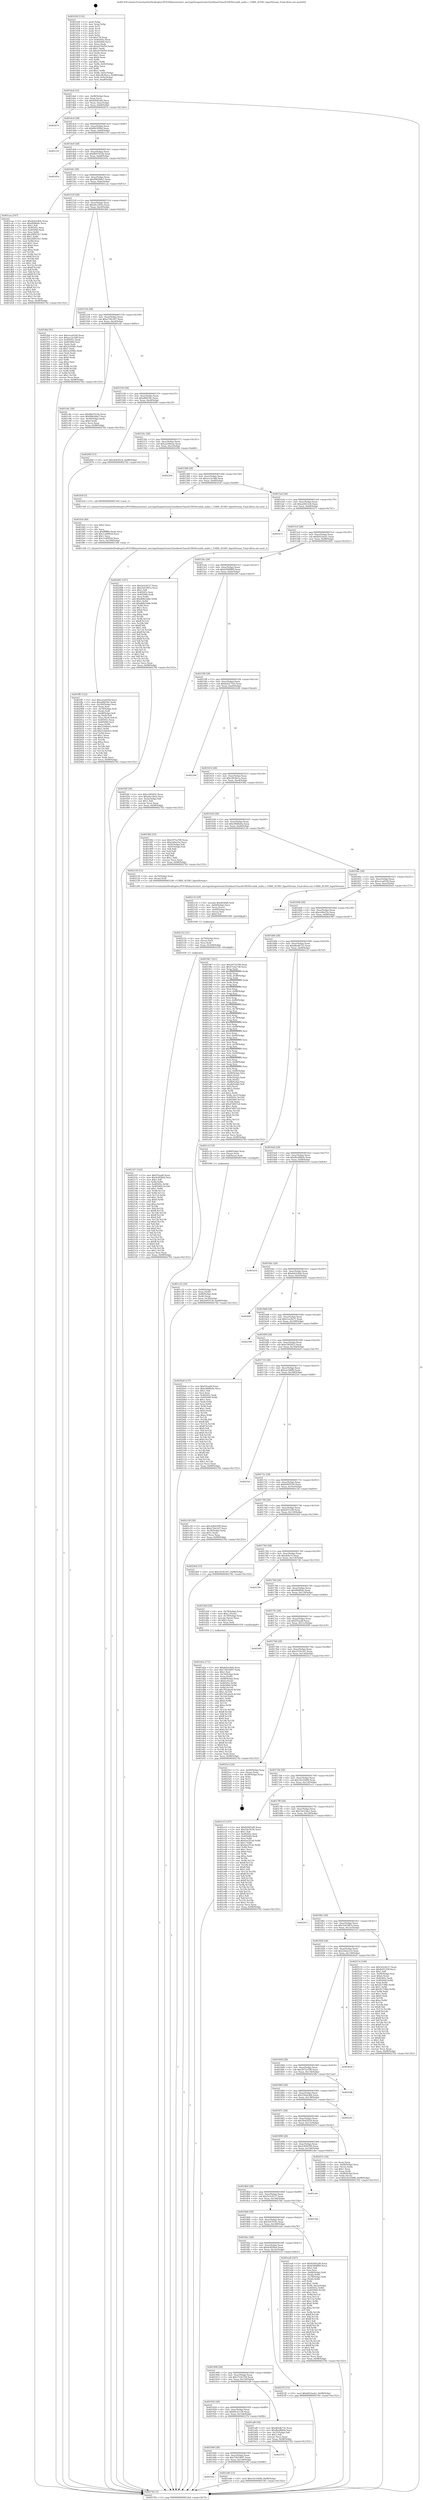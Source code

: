 digraph "0x401430" {
  label = "0x401430 (/mnt/c/Users/mathe/Desktop/tcc/POCII/binaries/extr_micropythonportsstm32usbhostClassAUDIOSrcusbh_audio.c_USBH_AUDIO_InputStream_Final-ollvm.out::main(0))"
  labelloc = "t"
  node[shape=record]

  Entry [label="",width=0.3,height=0.3,shape=circle,fillcolor=black,style=filled]
  "0x4014a4" [label="{
     0x4014a4 [32]\l
     | [instrs]\l
     &nbsp;&nbsp;0x4014a4 \<+6\>: mov -0x98(%rbp),%eax\l
     &nbsp;&nbsp;0x4014aa \<+2\>: mov %eax,%ecx\l
     &nbsp;&nbsp;0x4014ac \<+6\>: sub $0x82665af9,%ecx\l
     &nbsp;&nbsp;0x4014b2 \<+6\>: mov %eax,-0xac(%rbp)\l
     &nbsp;&nbsp;0x4014b8 \<+6\>: mov %ecx,-0xb0(%rbp)\l
     &nbsp;&nbsp;0x4014be \<+6\>: je 000000000040267e \<main+0x124e\>\l
  }"]
  "0x40267e" [label="{
     0x40267e\l
  }", style=dashed]
  "0x4014c4" [label="{
     0x4014c4 [28]\l
     | [instrs]\l
     &nbsp;&nbsp;0x4014c4 \<+5\>: jmp 00000000004014c9 \<main+0x99\>\l
     &nbsp;&nbsp;0x4014c9 \<+6\>: mov -0xac(%rbp),%eax\l
     &nbsp;&nbsp;0x4014cf \<+5\>: sub $0x89c95fbd,%eax\l
     &nbsp;&nbsp;0x4014d4 \<+6\>: mov %eax,-0xb4(%rbp)\l
     &nbsp;&nbsp;0x4014da \<+6\>: je 0000000000401c10 \<main+0x7e0\>\l
  }"]
  Exit [label="",width=0.3,height=0.3,shape=circle,fillcolor=black,style=filled,peripheries=2]
  "0x401c10" [label="{
     0x401c10\l
  }", style=dashed]
  "0x4014e0" [label="{
     0x4014e0 [28]\l
     | [instrs]\l
     &nbsp;&nbsp;0x4014e0 \<+5\>: jmp 00000000004014e5 \<main+0xb5\>\l
     &nbsp;&nbsp;0x4014e5 \<+6\>: mov -0xac(%rbp),%eax\l
     &nbsp;&nbsp;0x4014eb \<+5\>: sub $0x8b07433b,%eax\l
     &nbsp;&nbsp;0x4014f0 \<+6\>: mov %eax,-0xb8(%rbp)\l
     &nbsp;&nbsp;0x4014f6 \<+6\>: je 000000000040245e \<main+0x102e\>\l
  }"]
  "0x402167" [label="{
     0x402167 [142]\l
     | [instrs]\l
     &nbsp;&nbsp;0x402167 \<+5\>: mov $0xf35aafd,%eax\l
     &nbsp;&nbsp;0x40216c \<+5\>: mov $0x4c6f28ed,%esi\l
     &nbsp;&nbsp;0x402171 \<+2\>: mov $0x1,%dl\l
     &nbsp;&nbsp;0x402173 \<+3\>: xor %r8d,%r8d\l
     &nbsp;&nbsp;0x402176 \<+8\>: mov 0x40505c,%r9d\l
     &nbsp;&nbsp;0x40217e \<+8\>: mov 0x405060,%r10d\l
     &nbsp;&nbsp;0x402186 \<+4\>: sub $0x1,%r8d\l
     &nbsp;&nbsp;0x40218a \<+3\>: mov %r9d,%r11d\l
     &nbsp;&nbsp;0x40218d \<+3\>: add %r8d,%r11d\l
     &nbsp;&nbsp;0x402190 \<+4\>: imul %r11d,%r9d\l
     &nbsp;&nbsp;0x402194 \<+4\>: and $0x1,%r9d\l
     &nbsp;&nbsp;0x402198 \<+4\>: cmp $0x0,%r9d\l
     &nbsp;&nbsp;0x40219c \<+3\>: sete %bl\l
     &nbsp;&nbsp;0x40219f \<+4\>: cmp $0xa,%r10d\l
     &nbsp;&nbsp;0x4021a3 \<+4\>: setl %r14b\l
     &nbsp;&nbsp;0x4021a7 \<+3\>: mov %bl,%r15b\l
     &nbsp;&nbsp;0x4021aa \<+4\>: xor $0xff,%r15b\l
     &nbsp;&nbsp;0x4021ae \<+3\>: mov %r14b,%r12b\l
     &nbsp;&nbsp;0x4021b1 \<+4\>: xor $0xff,%r12b\l
     &nbsp;&nbsp;0x4021b5 \<+3\>: xor $0x0,%dl\l
     &nbsp;&nbsp;0x4021b8 \<+3\>: mov %r15b,%r13b\l
     &nbsp;&nbsp;0x4021bb \<+4\>: and $0x0,%r13b\l
     &nbsp;&nbsp;0x4021bf \<+2\>: and %dl,%bl\l
     &nbsp;&nbsp;0x4021c1 \<+3\>: mov %r12b,%cl\l
     &nbsp;&nbsp;0x4021c4 \<+3\>: and $0x0,%cl\l
     &nbsp;&nbsp;0x4021c7 \<+3\>: and %dl,%r14b\l
     &nbsp;&nbsp;0x4021ca \<+3\>: or %bl,%r13b\l
     &nbsp;&nbsp;0x4021cd \<+3\>: or %r14b,%cl\l
     &nbsp;&nbsp;0x4021d0 \<+3\>: xor %cl,%r13b\l
     &nbsp;&nbsp;0x4021d3 \<+3\>: or %r12b,%r15b\l
     &nbsp;&nbsp;0x4021d6 \<+4\>: xor $0xff,%r15b\l
     &nbsp;&nbsp;0x4021da \<+3\>: or $0x0,%dl\l
     &nbsp;&nbsp;0x4021dd \<+3\>: and %dl,%r15b\l
     &nbsp;&nbsp;0x4021e0 \<+3\>: or %r15b,%r13b\l
     &nbsp;&nbsp;0x4021e3 \<+4\>: test $0x1,%r13b\l
     &nbsp;&nbsp;0x4021e7 \<+3\>: cmovne %esi,%eax\l
     &nbsp;&nbsp;0x4021ea \<+6\>: mov %eax,-0x98(%rbp)\l
     &nbsp;&nbsp;0x4021f0 \<+5\>: jmp 0000000000402782 \<main+0x1352\>\l
  }"]
  "0x40245e" [label="{
     0x40245e\l
  }", style=dashed]
  "0x4014fc" [label="{
     0x4014fc [28]\l
     | [instrs]\l
     &nbsp;&nbsp;0x4014fc \<+5\>: jmp 0000000000401501 \<main+0xd1\>\l
     &nbsp;&nbsp;0x401501 \<+6\>: mov -0xac(%rbp),%eax\l
     &nbsp;&nbsp;0x401507 \<+5\>: sub $0x998268a7,%eax\l
     &nbsp;&nbsp;0x40150c \<+6\>: mov %eax,-0xbc(%rbp)\l
     &nbsp;&nbsp;0x401512 \<+6\>: je 0000000000401caa \<main+0x87a\>\l
  }"]
  "0x402152" [label="{
     0x402152 [21]\l
     | [instrs]\l
     &nbsp;&nbsp;0x402152 \<+4\>: mov -0x70(%rbp),%rcx\l
     &nbsp;&nbsp;0x402156 \<+3\>: mov (%rcx),%rcx\l
     &nbsp;&nbsp;0x402159 \<+3\>: mov %rcx,%rdi\l
     &nbsp;&nbsp;0x40215c \<+6\>: mov %eax,-0x164(%rbp)\l
     &nbsp;&nbsp;0x402162 \<+5\>: call 0000000000401030 \<free@plt\>\l
     | [calls]\l
     &nbsp;&nbsp;0x401030 \{1\} (unknown)\l
  }"]
  "0x401caa" [label="{
     0x401caa [147]\l
     | [instrs]\l
     &nbsp;&nbsp;0x401caa \<+5\>: mov $0xdeb2c8eb,%eax\l
     &nbsp;&nbsp;0x401caf \<+5\>: mov $0xd9d60dc,%ecx\l
     &nbsp;&nbsp;0x401cb4 \<+2\>: mov $0x1,%dl\l
     &nbsp;&nbsp;0x401cb6 \<+7\>: mov 0x40505c,%esi\l
     &nbsp;&nbsp;0x401cbd \<+7\>: mov 0x405060,%edi\l
     &nbsp;&nbsp;0x401cc4 \<+3\>: mov %esi,%r8d\l
     &nbsp;&nbsp;0x401cc7 \<+7\>: add $0x20f951b7,%r8d\l
     &nbsp;&nbsp;0x401cce \<+4\>: sub $0x1,%r8d\l
     &nbsp;&nbsp;0x401cd2 \<+7\>: sub $0x20f951b7,%r8d\l
     &nbsp;&nbsp;0x401cd9 \<+4\>: imul %r8d,%esi\l
     &nbsp;&nbsp;0x401cdd \<+3\>: and $0x1,%esi\l
     &nbsp;&nbsp;0x401ce0 \<+3\>: cmp $0x0,%esi\l
     &nbsp;&nbsp;0x401ce3 \<+4\>: sete %r9b\l
     &nbsp;&nbsp;0x401ce7 \<+3\>: cmp $0xa,%edi\l
     &nbsp;&nbsp;0x401cea \<+4\>: setl %r10b\l
     &nbsp;&nbsp;0x401cee \<+3\>: mov %r9b,%r11b\l
     &nbsp;&nbsp;0x401cf1 \<+4\>: xor $0xff,%r11b\l
     &nbsp;&nbsp;0x401cf5 \<+3\>: mov %r10b,%bl\l
     &nbsp;&nbsp;0x401cf8 \<+3\>: xor $0xff,%bl\l
     &nbsp;&nbsp;0x401cfb \<+3\>: xor $0x1,%dl\l
     &nbsp;&nbsp;0x401cfe \<+3\>: mov %r11b,%r14b\l
     &nbsp;&nbsp;0x401d01 \<+4\>: and $0xff,%r14b\l
     &nbsp;&nbsp;0x401d05 \<+3\>: and %dl,%r9b\l
     &nbsp;&nbsp;0x401d08 \<+3\>: mov %bl,%r15b\l
     &nbsp;&nbsp;0x401d0b \<+4\>: and $0xff,%r15b\l
     &nbsp;&nbsp;0x401d0f \<+3\>: and %dl,%r10b\l
     &nbsp;&nbsp;0x401d12 \<+3\>: or %r9b,%r14b\l
     &nbsp;&nbsp;0x401d15 \<+3\>: or %r10b,%r15b\l
     &nbsp;&nbsp;0x401d18 \<+3\>: xor %r15b,%r14b\l
     &nbsp;&nbsp;0x401d1b \<+3\>: or %bl,%r11b\l
     &nbsp;&nbsp;0x401d1e \<+4\>: xor $0xff,%r11b\l
     &nbsp;&nbsp;0x401d22 \<+3\>: or $0x1,%dl\l
     &nbsp;&nbsp;0x401d25 \<+3\>: and %dl,%r11b\l
     &nbsp;&nbsp;0x401d28 \<+3\>: or %r11b,%r14b\l
     &nbsp;&nbsp;0x401d2b \<+4\>: test $0x1,%r14b\l
     &nbsp;&nbsp;0x401d2f \<+3\>: cmovne %ecx,%eax\l
     &nbsp;&nbsp;0x401d32 \<+6\>: mov %eax,-0x98(%rbp)\l
     &nbsp;&nbsp;0x401d38 \<+5\>: jmp 0000000000402782 \<main+0x1352\>\l
  }"]
  "0x401518" [label="{
     0x401518 [28]\l
     | [instrs]\l
     &nbsp;&nbsp;0x401518 \<+5\>: jmp 000000000040151d \<main+0xed\>\l
     &nbsp;&nbsp;0x40151d \<+6\>: mov -0xac(%rbp),%eax\l
     &nbsp;&nbsp;0x401523 \<+5\>: sub $0xa0cc2b5e,%eax\l
     &nbsp;&nbsp;0x401528 \<+6\>: mov %eax,-0xc0(%rbp)\l
     &nbsp;&nbsp;0x40152e \<+6\>: je 0000000000401f6d \<main+0xb3d\>\l
  }"]
  "0x402135" [label="{
     0x402135 [29]\l
     | [instrs]\l
     &nbsp;&nbsp;0x402135 \<+10\>: movabs $0x4030d6,%rdi\l
     &nbsp;&nbsp;0x40213f \<+4\>: mov -0x60(%rbp),%rcx\l
     &nbsp;&nbsp;0x402143 \<+2\>: mov %eax,(%rcx)\l
     &nbsp;&nbsp;0x402145 \<+4\>: mov -0x60(%rbp),%rcx\l
     &nbsp;&nbsp;0x402149 \<+2\>: mov (%rcx),%esi\l
     &nbsp;&nbsp;0x40214b \<+2\>: mov $0x0,%al\l
     &nbsp;&nbsp;0x40214d \<+5\>: call 0000000000401040 \<printf@plt\>\l
     | [calls]\l
     &nbsp;&nbsp;0x401040 \{1\} (unknown)\l
  }"]
  "0x401f6d" [label="{
     0x401f6d [91]\l
     | [instrs]\l
     &nbsp;&nbsp;0x401f6d \<+5\>: mov $0xcecad10d,%eax\l
     &nbsp;&nbsp;0x401f72 \<+5\>: mov $0xacc2e3d8,%ecx\l
     &nbsp;&nbsp;0x401f77 \<+7\>: mov 0x40505c,%edx\l
     &nbsp;&nbsp;0x401f7e \<+7\>: mov 0x405060,%esi\l
     &nbsp;&nbsp;0x401f85 \<+2\>: mov %edx,%edi\l
     &nbsp;&nbsp;0x401f87 \<+6\>: add $0x2a3048c,%edi\l
     &nbsp;&nbsp;0x401f8d \<+3\>: sub $0x1,%edi\l
     &nbsp;&nbsp;0x401f90 \<+6\>: sub $0x2a3048c,%edi\l
     &nbsp;&nbsp;0x401f96 \<+3\>: imul %edi,%edx\l
     &nbsp;&nbsp;0x401f99 \<+3\>: and $0x1,%edx\l
     &nbsp;&nbsp;0x401f9c \<+3\>: cmp $0x0,%edx\l
     &nbsp;&nbsp;0x401f9f \<+4\>: sete %r8b\l
     &nbsp;&nbsp;0x401fa3 \<+3\>: cmp $0xa,%esi\l
     &nbsp;&nbsp;0x401fa6 \<+4\>: setl %r9b\l
     &nbsp;&nbsp;0x401faa \<+3\>: mov %r8b,%r10b\l
     &nbsp;&nbsp;0x401fad \<+3\>: and %r9b,%r10b\l
     &nbsp;&nbsp;0x401fb0 \<+3\>: xor %r9b,%r8b\l
     &nbsp;&nbsp;0x401fb3 \<+3\>: or %r8b,%r10b\l
     &nbsp;&nbsp;0x401fb6 \<+4\>: test $0x1,%r10b\l
     &nbsp;&nbsp;0x401fba \<+3\>: cmovne %ecx,%eax\l
     &nbsp;&nbsp;0x401fbd \<+6\>: mov %eax,-0x98(%rbp)\l
     &nbsp;&nbsp;0x401fc3 \<+5\>: jmp 0000000000402782 \<main+0x1352\>\l
  }"]
  "0x401534" [label="{
     0x401534 [28]\l
     | [instrs]\l
     &nbsp;&nbsp;0x401534 \<+5\>: jmp 0000000000401539 \<main+0x109\>\l
     &nbsp;&nbsp;0x401539 \<+6\>: mov -0xac(%rbp),%eax\l
     &nbsp;&nbsp;0x40153f \<+5\>: sub $0xa726c247,%eax\l
     &nbsp;&nbsp;0x401544 \<+6\>: mov %eax,-0xc4(%rbp)\l
     &nbsp;&nbsp;0x40154a \<+6\>: je 0000000000401c8c \<main+0x85c\>\l
  }"]
  "0x401ff5" [label="{
     0x401ff5 [122]\l
     | [instrs]\l
     &nbsp;&nbsp;0x401ff5 \<+5\>: mov $0xcecad10d,%ecx\l
     &nbsp;&nbsp;0x401ffa \<+5\>: mov $0xa8fd1f4c,%edx\l
     &nbsp;&nbsp;0x401fff \<+6\>: mov -0x160(%rbp),%esi\l
     &nbsp;&nbsp;0x402005 \<+3\>: imul %eax,%esi\l
     &nbsp;&nbsp;0x402008 \<+4\>: mov -0x70(%rbp),%rdi\l
     &nbsp;&nbsp;0x40200c \<+3\>: mov (%rdi),%rdi\l
     &nbsp;&nbsp;0x40200f \<+4\>: mov -0x68(%rbp),%r8\l
     &nbsp;&nbsp;0x402013 \<+3\>: movslq (%r8),%r8\l
     &nbsp;&nbsp;0x402016 \<+4\>: mov %esi,(%rdi,%r8,4)\l
     &nbsp;&nbsp;0x40201a \<+7\>: mov 0x40505c,%eax\l
     &nbsp;&nbsp;0x402021 \<+7\>: mov 0x405060,%esi\l
     &nbsp;&nbsp;0x402028 \<+3\>: mov %eax,%r9d\l
     &nbsp;&nbsp;0x40202b \<+7\>: sub $0x510de0c5,%r9d\l
     &nbsp;&nbsp;0x402032 \<+4\>: sub $0x1,%r9d\l
     &nbsp;&nbsp;0x402036 \<+7\>: add $0x510de0c5,%r9d\l
     &nbsp;&nbsp;0x40203d \<+4\>: imul %r9d,%eax\l
     &nbsp;&nbsp;0x402041 \<+3\>: and $0x1,%eax\l
     &nbsp;&nbsp;0x402044 \<+3\>: cmp $0x0,%eax\l
     &nbsp;&nbsp;0x402047 \<+4\>: sete %r10b\l
     &nbsp;&nbsp;0x40204b \<+3\>: cmp $0xa,%esi\l
     &nbsp;&nbsp;0x40204e \<+4\>: setl %r11b\l
     &nbsp;&nbsp;0x402052 \<+3\>: mov %r10b,%bl\l
     &nbsp;&nbsp;0x402055 \<+3\>: and %r11b,%bl\l
     &nbsp;&nbsp;0x402058 \<+3\>: xor %r11b,%r10b\l
     &nbsp;&nbsp;0x40205b \<+3\>: or %r10b,%bl\l
     &nbsp;&nbsp;0x40205e \<+3\>: test $0x1,%bl\l
     &nbsp;&nbsp;0x402061 \<+3\>: cmovne %edx,%ecx\l
     &nbsp;&nbsp;0x402064 \<+6\>: mov %ecx,-0x98(%rbp)\l
     &nbsp;&nbsp;0x40206a \<+5\>: jmp 0000000000402782 \<main+0x1352\>\l
  }"]
  "0x401c8c" [label="{
     0x401c8c [30]\l
     | [instrs]\l
     &nbsp;&nbsp;0x401c8c \<+5\>: mov $0x8b07433b,%eax\l
     &nbsp;&nbsp;0x401c91 \<+5\>: mov $0x998268a7,%ecx\l
     &nbsp;&nbsp;0x401c96 \<+3\>: mov -0x30(%rbp),%edx\l
     &nbsp;&nbsp;0x401c99 \<+3\>: cmp $0x0,%edx\l
     &nbsp;&nbsp;0x401c9c \<+3\>: cmove %ecx,%eax\l
     &nbsp;&nbsp;0x401c9f \<+6\>: mov %eax,-0x98(%rbp)\l
     &nbsp;&nbsp;0x401ca5 \<+5\>: jmp 0000000000402782 \<main+0x1352\>\l
  }"]
  "0x401550" [label="{
     0x401550 [28]\l
     | [instrs]\l
     &nbsp;&nbsp;0x401550 \<+5\>: jmp 0000000000401555 \<main+0x125\>\l
     &nbsp;&nbsp;0x401555 \<+6\>: mov -0xac(%rbp),%eax\l
     &nbsp;&nbsp;0x40155b \<+5\>: sub $0xa8fd1f4c,%eax\l
     &nbsp;&nbsp;0x401560 \<+6\>: mov %eax,-0xc8(%rbp)\l
     &nbsp;&nbsp;0x401566 \<+6\>: je 000000000040206f \<main+0xc3f\>\l
  }"]
  "0x401fcd" [label="{
     0x401fcd [40]\l
     | [instrs]\l
     &nbsp;&nbsp;0x401fcd \<+5\>: mov $0x2,%ecx\l
     &nbsp;&nbsp;0x401fd2 \<+1\>: cltd\l
     &nbsp;&nbsp;0x401fd3 \<+2\>: idiv %ecx\l
     &nbsp;&nbsp;0x401fd5 \<+6\>: imul $0xfffffffe,%edx,%ecx\l
     &nbsp;&nbsp;0x401fdb \<+6\>: add $0x1ce89924,%ecx\l
     &nbsp;&nbsp;0x401fe1 \<+3\>: add $0x1,%ecx\l
     &nbsp;&nbsp;0x401fe4 \<+6\>: sub $0x1ce89924,%ecx\l
     &nbsp;&nbsp;0x401fea \<+6\>: mov %ecx,-0x160(%rbp)\l
     &nbsp;&nbsp;0x401ff0 \<+5\>: call 0000000000401160 \<next_i\>\l
     | [calls]\l
     &nbsp;&nbsp;0x401160 \{1\} (/mnt/c/Users/mathe/Desktop/tcc/POCII/binaries/extr_micropythonportsstm32usbhostClassAUDIOSrcusbh_audio.c_USBH_AUDIO_InputStream_Final-ollvm.out::next_i)\l
  }"]
  "0x40206f" [label="{
     0x40206f [15]\l
     | [instrs]\l
     &nbsp;&nbsp;0x40206f \<+10\>: movl $0x3b45f224,-0x98(%rbp)\l
     &nbsp;&nbsp;0x402079 \<+5\>: jmp 0000000000402782 \<main+0x1352\>\l
  }"]
  "0x40156c" [label="{
     0x40156c [28]\l
     | [instrs]\l
     &nbsp;&nbsp;0x40156c \<+5\>: jmp 0000000000401571 \<main+0x141\>\l
     &nbsp;&nbsp;0x401571 \<+6\>: mov -0xac(%rbp),%eax\l
     &nbsp;&nbsp;0x401577 \<+5\>: sub $0xaa20beae,%eax\l
     &nbsp;&nbsp;0x40157c \<+6\>: mov %eax,-0xcc(%rbp)\l
     &nbsp;&nbsp;0x401582 \<+6\>: je 0000000000402204 \<main+0xdd4\>\l
  }"]
  "0x40195c" [label="{
     0x40195c\l
  }", style=dashed]
  "0x402204" [label="{
     0x402204\l
  }", style=dashed]
  "0x401588" [label="{
     0x401588 [28]\l
     | [instrs]\l
     &nbsp;&nbsp;0x401588 \<+5\>: jmp 000000000040158d \<main+0x15d\>\l
     &nbsp;&nbsp;0x40158d \<+6\>: mov -0xac(%rbp),%eax\l
     &nbsp;&nbsp;0x401593 \<+5\>: sub $0xacc2e3d8,%eax\l
     &nbsp;&nbsp;0x401598 \<+6\>: mov %eax,-0xd0(%rbp)\l
     &nbsp;&nbsp;0x40159e \<+6\>: je 0000000000401fc8 \<main+0xb98\>\l
  }"]
  "0x401e06" [label="{
     0x401e06 [15]\l
     | [instrs]\l
     &nbsp;&nbsp;0x401e06 \<+10\>: movl $0x10e16496,-0x98(%rbp)\l
     &nbsp;&nbsp;0x401e10 \<+5\>: jmp 0000000000402782 \<main+0x1352\>\l
  }"]
  "0x401fc8" [label="{
     0x401fc8 [5]\l
     | [instrs]\l
     &nbsp;&nbsp;0x401fc8 \<+5\>: call 0000000000401160 \<next_i\>\l
     | [calls]\l
     &nbsp;&nbsp;0x401160 \{1\} (/mnt/c/Users/mathe/Desktop/tcc/POCII/binaries/extr_micropythonportsstm32usbhostClassAUDIOSrcusbh_audio.c_USBH_AUDIO_InputStream_Final-ollvm.out::next_i)\l
  }"]
  "0x4015a4" [label="{
     0x4015a4 [28]\l
     | [instrs]\l
     &nbsp;&nbsp;0x4015a4 \<+5\>: jmp 00000000004015a9 \<main+0x179\>\l
     &nbsp;&nbsp;0x4015a9 \<+6\>: mov -0xac(%rbp),%eax\l
     &nbsp;&nbsp;0x4015af \<+5\>: sub $0xae6612c8,%eax\l
     &nbsp;&nbsp;0x4015b4 \<+6\>: mov %eax,-0xd4(%rbp)\l
     &nbsp;&nbsp;0x4015ba \<+6\>: je 0000000000401b71 \<main+0x741\>\l
  }"]
  "0x401940" [label="{
     0x401940 [28]\l
     | [instrs]\l
     &nbsp;&nbsp;0x401940 \<+5\>: jmp 0000000000401945 \<main+0x515\>\l
     &nbsp;&nbsp;0x401945 \<+6\>: mov -0xac(%rbp),%eax\l
     &nbsp;&nbsp;0x40194b \<+5\>: sub $0x73b53697,%eax\l
     &nbsp;&nbsp;0x401950 \<+6\>: mov %eax,-0x158(%rbp)\l
     &nbsp;&nbsp;0x401956 \<+6\>: je 0000000000401e06 \<main+0x9d6\>\l
  }"]
  "0x401b71" [label="{
     0x401b71\l
  }", style=dashed]
  "0x4015c0" [label="{
     0x4015c0 [28]\l
     | [instrs]\l
     &nbsp;&nbsp;0x4015c0 \<+5\>: jmp 00000000004015c5 \<main+0x195\>\l
     &nbsp;&nbsp;0x4015c5 \<+6\>: mov -0xac(%rbp),%eax\l
     &nbsp;&nbsp;0x4015cb \<+5\>: sub $0xb023aeb1,%eax\l
     &nbsp;&nbsp;0x4015d0 \<+6\>: mov %eax,-0xd8(%rbp)\l
     &nbsp;&nbsp;0x4015d6 \<+6\>: je 0000000000402481 \<main+0x1051\>\l
  }"]
  "0x40237b" [label="{
     0x40237b\l
  }", style=dashed]
  "0x402481" [label="{
     0x402481 [147]\l
     | [instrs]\l
     &nbsp;&nbsp;0x402481 \<+5\>: mov $0x3e5c8127,%eax\l
     &nbsp;&nbsp;0x402486 \<+5\>: mov $0x1b41987a,%ecx\l
     &nbsp;&nbsp;0x40248b \<+2\>: mov $0x1,%dl\l
     &nbsp;&nbsp;0x40248d \<+7\>: mov 0x40505c,%esi\l
     &nbsp;&nbsp;0x402494 \<+7\>: mov 0x405060,%edi\l
     &nbsp;&nbsp;0x40249b \<+3\>: mov %esi,%r8d\l
     &nbsp;&nbsp;0x40249e \<+7\>: add $0xd68e5dde,%r8d\l
     &nbsp;&nbsp;0x4024a5 \<+4\>: sub $0x1,%r8d\l
     &nbsp;&nbsp;0x4024a9 \<+7\>: sub $0xd68e5dde,%r8d\l
     &nbsp;&nbsp;0x4024b0 \<+4\>: imul %r8d,%esi\l
     &nbsp;&nbsp;0x4024b4 \<+3\>: and $0x1,%esi\l
     &nbsp;&nbsp;0x4024b7 \<+3\>: cmp $0x0,%esi\l
     &nbsp;&nbsp;0x4024ba \<+4\>: sete %r9b\l
     &nbsp;&nbsp;0x4024be \<+3\>: cmp $0xa,%edi\l
     &nbsp;&nbsp;0x4024c1 \<+4\>: setl %r10b\l
     &nbsp;&nbsp;0x4024c5 \<+3\>: mov %r9b,%r11b\l
     &nbsp;&nbsp;0x4024c8 \<+4\>: xor $0xff,%r11b\l
     &nbsp;&nbsp;0x4024cc \<+3\>: mov %r10b,%bl\l
     &nbsp;&nbsp;0x4024cf \<+3\>: xor $0xff,%bl\l
     &nbsp;&nbsp;0x4024d2 \<+3\>: xor $0x1,%dl\l
     &nbsp;&nbsp;0x4024d5 \<+3\>: mov %r11b,%r14b\l
     &nbsp;&nbsp;0x4024d8 \<+4\>: and $0xff,%r14b\l
     &nbsp;&nbsp;0x4024dc \<+3\>: and %dl,%r9b\l
     &nbsp;&nbsp;0x4024df \<+3\>: mov %bl,%r15b\l
     &nbsp;&nbsp;0x4024e2 \<+4\>: and $0xff,%r15b\l
     &nbsp;&nbsp;0x4024e6 \<+3\>: and %dl,%r10b\l
     &nbsp;&nbsp;0x4024e9 \<+3\>: or %r9b,%r14b\l
     &nbsp;&nbsp;0x4024ec \<+3\>: or %r10b,%r15b\l
     &nbsp;&nbsp;0x4024ef \<+3\>: xor %r15b,%r14b\l
     &nbsp;&nbsp;0x4024f2 \<+3\>: or %bl,%r11b\l
     &nbsp;&nbsp;0x4024f5 \<+4\>: xor $0xff,%r11b\l
     &nbsp;&nbsp;0x4024f9 \<+3\>: or $0x1,%dl\l
     &nbsp;&nbsp;0x4024fc \<+3\>: and %dl,%r11b\l
     &nbsp;&nbsp;0x4024ff \<+3\>: or %r11b,%r14b\l
     &nbsp;&nbsp;0x402502 \<+4\>: test $0x1,%r14b\l
     &nbsp;&nbsp;0x402506 \<+3\>: cmovne %ecx,%eax\l
     &nbsp;&nbsp;0x402509 \<+6\>: mov %eax,-0x98(%rbp)\l
     &nbsp;&nbsp;0x40250f \<+5\>: jmp 0000000000402782 \<main+0x1352\>\l
  }"]
  "0x4015dc" [label="{
     0x4015dc [28]\l
     | [instrs]\l
     &nbsp;&nbsp;0x4015dc \<+5\>: jmp 00000000004015e1 \<main+0x1b1\>\l
     &nbsp;&nbsp;0x4015e1 \<+6\>: mov -0xac(%rbp),%eax\l
     &nbsp;&nbsp;0x4015e7 \<+5\>: sub $0xb306f889,%eax\l
     &nbsp;&nbsp;0x4015ec \<+6\>: mov %eax,-0xdc(%rbp)\l
     &nbsp;&nbsp;0x4015f2 \<+6\>: je 0000000000401f4f \<main+0xb1f\>\l
  }"]
  "0x401d5a" [label="{
     0x401d5a [172]\l
     | [instrs]\l
     &nbsp;&nbsp;0x401d5a \<+5\>: mov $0xdeb2c8eb,%ecx\l
     &nbsp;&nbsp;0x401d5f \<+5\>: mov $0x73b53697,%edx\l
     &nbsp;&nbsp;0x401d64 \<+3\>: mov $0x1,%sil\l
     &nbsp;&nbsp;0x401d67 \<+4\>: mov -0x70(%rbp),%rdi\l
     &nbsp;&nbsp;0x401d6b \<+3\>: mov %rax,(%rdi)\l
     &nbsp;&nbsp;0x401d6e \<+4\>: mov -0x68(%rbp),%rax\l
     &nbsp;&nbsp;0x401d72 \<+6\>: movl $0x0,(%rax)\l
     &nbsp;&nbsp;0x401d78 \<+8\>: mov 0x40505c,%r8d\l
     &nbsp;&nbsp;0x401d80 \<+8\>: mov 0x405060,%r9d\l
     &nbsp;&nbsp;0x401d88 \<+3\>: mov %r8d,%r10d\l
     &nbsp;&nbsp;0x401d8b \<+7\>: sub $0x705afae9,%r10d\l
     &nbsp;&nbsp;0x401d92 \<+4\>: sub $0x1,%r10d\l
     &nbsp;&nbsp;0x401d96 \<+7\>: add $0x705afae9,%r10d\l
     &nbsp;&nbsp;0x401d9d \<+4\>: imul %r10d,%r8d\l
     &nbsp;&nbsp;0x401da1 \<+4\>: and $0x1,%r8d\l
     &nbsp;&nbsp;0x401da5 \<+4\>: cmp $0x0,%r8d\l
     &nbsp;&nbsp;0x401da9 \<+4\>: sete %r11b\l
     &nbsp;&nbsp;0x401dad \<+4\>: cmp $0xa,%r9d\l
     &nbsp;&nbsp;0x401db1 \<+3\>: setl %bl\l
     &nbsp;&nbsp;0x401db4 \<+3\>: mov %r11b,%r14b\l
     &nbsp;&nbsp;0x401db7 \<+4\>: xor $0xff,%r14b\l
     &nbsp;&nbsp;0x401dbb \<+3\>: mov %bl,%r15b\l
     &nbsp;&nbsp;0x401dbe \<+4\>: xor $0xff,%r15b\l
     &nbsp;&nbsp;0x401dc2 \<+4\>: xor $0x0,%sil\l
     &nbsp;&nbsp;0x401dc6 \<+3\>: mov %r14b,%r12b\l
     &nbsp;&nbsp;0x401dc9 \<+4\>: and $0x0,%r12b\l
     &nbsp;&nbsp;0x401dcd \<+3\>: and %sil,%r11b\l
     &nbsp;&nbsp;0x401dd0 \<+3\>: mov %r15b,%r13b\l
     &nbsp;&nbsp;0x401dd3 \<+4\>: and $0x0,%r13b\l
     &nbsp;&nbsp;0x401dd7 \<+3\>: and %sil,%bl\l
     &nbsp;&nbsp;0x401dda \<+3\>: or %r11b,%r12b\l
     &nbsp;&nbsp;0x401ddd \<+3\>: or %bl,%r13b\l
     &nbsp;&nbsp;0x401de0 \<+3\>: xor %r13b,%r12b\l
     &nbsp;&nbsp;0x401de3 \<+3\>: or %r15b,%r14b\l
     &nbsp;&nbsp;0x401de6 \<+4\>: xor $0xff,%r14b\l
     &nbsp;&nbsp;0x401dea \<+4\>: or $0x0,%sil\l
     &nbsp;&nbsp;0x401dee \<+3\>: and %sil,%r14b\l
     &nbsp;&nbsp;0x401df1 \<+3\>: or %r14b,%r12b\l
     &nbsp;&nbsp;0x401df4 \<+4\>: test $0x1,%r12b\l
     &nbsp;&nbsp;0x401df8 \<+3\>: cmovne %edx,%ecx\l
     &nbsp;&nbsp;0x401dfb \<+6\>: mov %ecx,-0x98(%rbp)\l
     &nbsp;&nbsp;0x401e01 \<+5\>: jmp 0000000000402782 \<main+0x1352\>\l
  }"]
  "0x401f4f" [label="{
     0x401f4f [30]\l
     | [instrs]\l
     &nbsp;&nbsp;0x401f4f \<+5\>: mov $0xe34f2652,%eax\l
     &nbsp;&nbsp;0x401f54 \<+5\>: mov $0xa0cc2b5e,%ecx\l
     &nbsp;&nbsp;0x401f59 \<+3\>: mov -0x2a(%rbp),%dl\l
     &nbsp;&nbsp;0x401f5c \<+3\>: test $0x1,%dl\l
     &nbsp;&nbsp;0x401f5f \<+3\>: cmovne %ecx,%eax\l
     &nbsp;&nbsp;0x401f62 \<+6\>: mov %eax,-0x98(%rbp)\l
     &nbsp;&nbsp;0x401f68 \<+5\>: jmp 0000000000402782 \<main+0x1352\>\l
  }"]
  "0x4015f8" [label="{
     0x4015f8 [28]\l
     | [instrs]\l
     &nbsp;&nbsp;0x4015f8 \<+5\>: jmp 00000000004015fd \<main+0x1cd\>\l
     &nbsp;&nbsp;0x4015fd \<+6\>: mov -0xac(%rbp),%eax\l
     &nbsp;&nbsp;0x401603 \<+5\>: sub $0xbeb27163,%eax\l
     &nbsp;&nbsp;0x401608 \<+6\>: mov %eax,-0xe0(%rbp)\l
     &nbsp;&nbsp;0x40160e \<+6\>: je 00000000004022d4 \<main+0xea4\>\l
  }"]
  "0x401c32" [label="{
     0x401c32 [30]\l
     | [instrs]\l
     &nbsp;&nbsp;0x401c32 \<+4\>: mov -0x80(%rbp),%rdi\l
     &nbsp;&nbsp;0x401c36 \<+2\>: mov %eax,(%rdi)\l
     &nbsp;&nbsp;0x401c38 \<+4\>: mov -0x80(%rbp),%rdi\l
     &nbsp;&nbsp;0x401c3c \<+2\>: mov (%rdi),%eax\l
     &nbsp;&nbsp;0x401c3e \<+3\>: mov %eax,-0x30(%rbp)\l
     &nbsp;&nbsp;0x401c41 \<+10\>: movl $0xfe605539,-0x98(%rbp)\l
     &nbsp;&nbsp;0x401c4b \<+5\>: jmp 0000000000402782 \<main+0x1352\>\l
  }"]
  "0x4022d4" [label="{
     0x4022d4\l
  }", style=dashed]
  "0x401614" [label="{
     0x401614 [28]\l
     | [instrs]\l
     &nbsp;&nbsp;0x401614 \<+5\>: jmp 0000000000401619 \<main+0x1e9\>\l
     &nbsp;&nbsp;0x401619 \<+6\>: mov -0xac(%rbp),%eax\l
     &nbsp;&nbsp;0x40161f \<+5\>: sub $0xc0b36eca,%eax\l
     &nbsp;&nbsp;0x401624 \<+6\>: mov %eax,-0xe4(%rbp)\l
     &nbsp;&nbsp;0x40162a \<+6\>: je 0000000000401982 \<main+0x552\>\l
  }"]
  "0x401924" [label="{
     0x401924 [28]\l
     | [instrs]\l
     &nbsp;&nbsp;0x401924 \<+5\>: jmp 0000000000401929 \<main+0x4f9\>\l
     &nbsp;&nbsp;0x401929 \<+6\>: mov -0xac(%rbp),%eax\l
     &nbsp;&nbsp;0x40192f \<+5\>: sub $0x60c2c130,%eax\l
     &nbsp;&nbsp;0x401934 \<+6\>: mov %eax,-0x154(%rbp)\l
     &nbsp;&nbsp;0x40193a \<+6\>: je 000000000040237b \<main+0xf4b\>\l
  }"]
  "0x401982" [label="{
     0x401982 [53]\l
     | [instrs]\l
     &nbsp;&nbsp;0x401982 \<+5\>: mov $0x2975a798,%eax\l
     &nbsp;&nbsp;0x401987 \<+5\>: mov $0xcef6e25e,%ecx\l
     &nbsp;&nbsp;0x40198c \<+6\>: mov -0x92(%rbp),%dl\l
     &nbsp;&nbsp;0x401992 \<+7\>: mov -0x91(%rbp),%sil\l
     &nbsp;&nbsp;0x401999 \<+3\>: mov %dl,%dil\l
     &nbsp;&nbsp;0x40199c \<+3\>: and %sil,%dil\l
     &nbsp;&nbsp;0x40199f \<+3\>: xor %sil,%dl\l
     &nbsp;&nbsp;0x4019a2 \<+3\>: or %dl,%dil\l
     &nbsp;&nbsp;0x4019a5 \<+4\>: test $0x1,%dil\l
     &nbsp;&nbsp;0x4019a9 \<+3\>: cmovne %ecx,%eax\l
     &nbsp;&nbsp;0x4019ac \<+6\>: mov %eax,-0x98(%rbp)\l
     &nbsp;&nbsp;0x4019b2 \<+5\>: jmp 0000000000402782 \<main+0x1352\>\l
  }"]
  "0x401630" [label="{
     0x401630 [28]\l
     | [instrs]\l
     &nbsp;&nbsp;0x401630 \<+5\>: jmp 0000000000401635 \<main+0x205\>\l
     &nbsp;&nbsp;0x401635 \<+6\>: mov -0xac(%rbp),%eax\l
     &nbsp;&nbsp;0x40163b \<+5\>: sub $0xc9668a9a,%eax\l
     &nbsp;&nbsp;0x401640 \<+6\>: mov %eax,-0xe8(%rbp)\l
     &nbsp;&nbsp;0x401646 \<+6\>: je 0000000000402129 \<main+0xcf9\>\l
  }"]
  "0x402782" [label="{
     0x402782 [5]\l
     | [instrs]\l
     &nbsp;&nbsp;0x402782 \<+5\>: jmp 00000000004014a4 \<main+0x74\>\l
  }"]
  "0x401430" [label="{
     0x401430 [116]\l
     | [instrs]\l
     &nbsp;&nbsp;0x401430 \<+1\>: push %rbp\l
     &nbsp;&nbsp;0x401431 \<+3\>: mov %rsp,%rbp\l
     &nbsp;&nbsp;0x401434 \<+2\>: push %r15\l
     &nbsp;&nbsp;0x401436 \<+2\>: push %r14\l
     &nbsp;&nbsp;0x401438 \<+2\>: push %r13\l
     &nbsp;&nbsp;0x40143a \<+2\>: push %r12\l
     &nbsp;&nbsp;0x40143c \<+1\>: push %rbx\l
     &nbsp;&nbsp;0x40143d \<+7\>: sub $0x178,%rsp\l
     &nbsp;&nbsp;0x401444 \<+7\>: mov 0x40505c,%eax\l
     &nbsp;&nbsp;0x40144b \<+7\>: mov 0x405060,%ecx\l
     &nbsp;&nbsp;0x401452 \<+2\>: mov %eax,%edx\l
     &nbsp;&nbsp;0x401454 \<+6\>: add $0xa479ef50,%edx\l
     &nbsp;&nbsp;0x40145a \<+3\>: sub $0x1,%edx\l
     &nbsp;&nbsp;0x40145d \<+6\>: sub $0xa479ef50,%edx\l
     &nbsp;&nbsp;0x401463 \<+3\>: imul %edx,%eax\l
     &nbsp;&nbsp;0x401466 \<+3\>: and $0x1,%eax\l
     &nbsp;&nbsp;0x401469 \<+3\>: cmp $0x0,%eax\l
     &nbsp;&nbsp;0x40146c \<+4\>: sete %r8b\l
     &nbsp;&nbsp;0x401470 \<+4\>: and $0x1,%r8b\l
     &nbsp;&nbsp;0x401474 \<+7\>: mov %r8b,-0x92(%rbp)\l
     &nbsp;&nbsp;0x40147b \<+3\>: cmp $0xa,%ecx\l
     &nbsp;&nbsp;0x40147e \<+4\>: setl %r8b\l
     &nbsp;&nbsp;0x401482 \<+4\>: and $0x1,%r8b\l
     &nbsp;&nbsp;0x401486 \<+7\>: mov %r8b,-0x91(%rbp)\l
     &nbsp;&nbsp;0x40148d \<+10\>: movl $0xc0b36eca,-0x98(%rbp)\l
     &nbsp;&nbsp;0x401497 \<+6\>: mov %edi,-0x9c(%rbp)\l
     &nbsp;&nbsp;0x40149d \<+7\>: mov %rsi,-0xa8(%rbp)\l
  }"]
  "0x401af8" [label="{
     0x401af8 [30]\l
     | [instrs]\l
     &nbsp;&nbsp;0x401af8 \<+5\>: mov $0xd6edb732,%eax\l
     &nbsp;&nbsp;0x401afd \<+5\>: mov $0xdbcd882b,%ecx\l
     &nbsp;&nbsp;0x401b02 \<+3\>: mov -0x31(%rbp),%dl\l
     &nbsp;&nbsp;0x401b05 \<+3\>: test $0x1,%dl\l
     &nbsp;&nbsp;0x401b08 \<+3\>: cmovne %ecx,%eax\l
     &nbsp;&nbsp;0x401b0b \<+6\>: mov %eax,-0x98(%rbp)\l
     &nbsp;&nbsp;0x401b11 \<+5\>: jmp 0000000000402782 \<main+0x1352\>\l
  }"]
  "0x402129" [label="{
     0x402129 [12]\l
     | [instrs]\l
     &nbsp;&nbsp;0x402129 \<+4\>: mov -0x70(%rbp),%rax\l
     &nbsp;&nbsp;0x40212d \<+3\>: mov (%rax),%rdi\l
     &nbsp;&nbsp;0x402130 \<+5\>: call 0000000000401240 \<USBH_AUDIO_InputStream\>\l
     | [calls]\l
     &nbsp;&nbsp;0x401240 \{1\} (/mnt/c/Users/mathe/Desktop/tcc/POCII/binaries/extr_micropythonportsstm32usbhostClassAUDIOSrcusbh_audio.c_USBH_AUDIO_InputStream_Final-ollvm.out::USBH_AUDIO_InputStream)\l
  }"]
  "0x40164c" [label="{
     0x40164c [28]\l
     | [instrs]\l
     &nbsp;&nbsp;0x40164c \<+5\>: jmp 0000000000401651 \<main+0x221\>\l
     &nbsp;&nbsp;0x401651 \<+6\>: mov -0xac(%rbp),%eax\l
     &nbsp;&nbsp;0x401657 \<+5\>: sub $0xcecad10d,%eax\l
     &nbsp;&nbsp;0x40165c \<+6\>: mov %eax,-0xec(%rbp)\l
     &nbsp;&nbsp;0x401662 \<+6\>: je 00000000004026a3 \<main+0x1273\>\l
  }"]
  "0x401908" [label="{
     0x401908 [28]\l
     | [instrs]\l
     &nbsp;&nbsp;0x401908 \<+5\>: jmp 000000000040190d \<main+0x4dd\>\l
     &nbsp;&nbsp;0x40190d \<+6\>: mov -0xac(%rbp),%eax\l
     &nbsp;&nbsp;0x401913 \<+5\>: sub $0x57e4a758,%eax\l
     &nbsp;&nbsp;0x401918 \<+6\>: mov %eax,-0x150(%rbp)\l
     &nbsp;&nbsp;0x40191e \<+6\>: je 0000000000401af8 \<main+0x6c8\>\l
  }"]
  "0x4026a3" [label="{
     0x4026a3\l
  }", style=dashed]
  "0x401668" [label="{
     0x401668 [28]\l
     | [instrs]\l
     &nbsp;&nbsp;0x401668 \<+5\>: jmp 000000000040166d \<main+0x23d\>\l
     &nbsp;&nbsp;0x40166d \<+6\>: mov -0xac(%rbp),%eax\l
     &nbsp;&nbsp;0x401673 \<+5\>: sub $0xcef6e25e,%eax\l
     &nbsp;&nbsp;0x401678 \<+6\>: mov %eax,-0xf0(%rbp)\l
     &nbsp;&nbsp;0x40167e \<+6\>: je 00000000004019b7 \<main+0x587\>\l
  }"]
  "0x4021f5" [label="{
     0x4021f5 [15]\l
     | [instrs]\l
     &nbsp;&nbsp;0x4021f5 \<+10\>: movl $0xb023aeb1,-0x98(%rbp)\l
     &nbsp;&nbsp;0x4021ff \<+5\>: jmp 0000000000402782 \<main+0x1352\>\l
  }"]
  "0x4019b7" [label="{
     0x4019b7 [321]\l
     | [instrs]\l
     &nbsp;&nbsp;0x4019b7 \<+5\>: mov $0x2975a798,%eax\l
     &nbsp;&nbsp;0x4019bc \<+5\>: mov $0x57e4a758,%ecx\l
     &nbsp;&nbsp;0x4019c1 \<+3\>: mov %rsp,%rdx\l
     &nbsp;&nbsp;0x4019c4 \<+4\>: add $0xfffffffffffffff0,%rdx\l
     &nbsp;&nbsp;0x4019c8 \<+3\>: mov %rdx,%rsp\l
     &nbsp;&nbsp;0x4019cb \<+7\>: mov %rdx,-0x90(%rbp)\l
     &nbsp;&nbsp;0x4019d2 \<+3\>: mov %rsp,%rdx\l
     &nbsp;&nbsp;0x4019d5 \<+4\>: add $0xfffffffffffffff0,%rdx\l
     &nbsp;&nbsp;0x4019d9 \<+3\>: mov %rdx,%rsp\l
     &nbsp;&nbsp;0x4019dc \<+3\>: mov %rsp,%rsi\l
     &nbsp;&nbsp;0x4019df \<+4\>: add $0xfffffffffffffff0,%rsi\l
     &nbsp;&nbsp;0x4019e3 \<+3\>: mov %rsi,%rsp\l
     &nbsp;&nbsp;0x4019e6 \<+7\>: mov %rsi,-0x88(%rbp)\l
     &nbsp;&nbsp;0x4019ed \<+3\>: mov %rsp,%rsi\l
     &nbsp;&nbsp;0x4019f0 \<+4\>: add $0xfffffffffffffff0,%rsi\l
     &nbsp;&nbsp;0x4019f4 \<+3\>: mov %rsi,%rsp\l
     &nbsp;&nbsp;0x4019f7 \<+4\>: mov %rsi,-0x80(%rbp)\l
     &nbsp;&nbsp;0x4019fb \<+3\>: mov %rsp,%rsi\l
     &nbsp;&nbsp;0x4019fe \<+4\>: add $0xfffffffffffffff0,%rsi\l
     &nbsp;&nbsp;0x401a02 \<+3\>: mov %rsi,%rsp\l
     &nbsp;&nbsp;0x401a05 \<+4\>: mov %rsi,-0x78(%rbp)\l
     &nbsp;&nbsp;0x401a09 \<+3\>: mov %rsp,%rsi\l
     &nbsp;&nbsp;0x401a0c \<+4\>: add $0xfffffffffffffff0,%rsi\l
     &nbsp;&nbsp;0x401a10 \<+3\>: mov %rsi,%rsp\l
     &nbsp;&nbsp;0x401a13 \<+4\>: mov %rsi,-0x70(%rbp)\l
     &nbsp;&nbsp;0x401a17 \<+3\>: mov %rsp,%rsi\l
     &nbsp;&nbsp;0x401a1a \<+4\>: add $0xfffffffffffffff0,%rsi\l
     &nbsp;&nbsp;0x401a1e \<+3\>: mov %rsi,%rsp\l
     &nbsp;&nbsp;0x401a21 \<+4\>: mov %rsi,-0x68(%rbp)\l
     &nbsp;&nbsp;0x401a25 \<+3\>: mov %rsp,%rsi\l
     &nbsp;&nbsp;0x401a28 \<+4\>: add $0xfffffffffffffff0,%rsi\l
     &nbsp;&nbsp;0x401a2c \<+3\>: mov %rsi,%rsp\l
     &nbsp;&nbsp;0x401a2f \<+4\>: mov %rsi,-0x60(%rbp)\l
     &nbsp;&nbsp;0x401a33 \<+3\>: mov %rsp,%rsi\l
     &nbsp;&nbsp;0x401a36 \<+4\>: add $0xfffffffffffffff0,%rsi\l
     &nbsp;&nbsp;0x401a3a \<+3\>: mov %rsi,%rsp\l
     &nbsp;&nbsp;0x401a3d \<+4\>: mov %rsi,-0x58(%rbp)\l
     &nbsp;&nbsp;0x401a41 \<+3\>: mov %rsp,%rsi\l
     &nbsp;&nbsp;0x401a44 \<+4\>: add $0xfffffffffffffff0,%rsi\l
     &nbsp;&nbsp;0x401a48 \<+3\>: mov %rsi,%rsp\l
     &nbsp;&nbsp;0x401a4b \<+4\>: mov %rsi,-0x50(%rbp)\l
     &nbsp;&nbsp;0x401a4f \<+3\>: mov %rsp,%rsi\l
     &nbsp;&nbsp;0x401a52 \<+4\>: add $0xfffffffffffffff0,%rsi\l
     &nbsp;&nbsp;0x401a56 \<+3\>: mov %rsi,%rsp\l
     &nbsp;&nbsp;0x401a59 \<+4\>: mov %rsi,-0x48(%rbp)\l
     &nbsp;&nbsp;0x401a5d \<+3\>: mov %rsp,%rsi\l
     &nbsp;&nbsp;0x401a60 \<+4\>: add $0xfffffffffffffff0,%rsi\l
     &nbsp;&nbsp;0x401a64 \<+3\>: mov %rsi,%rsp\l
     &nbsp;&nbsp;0x401a67 \<+4\>: mov %rsi,-0x40(%rbp)\l
     &nbsp;&nbsp;0x401a6b \<+7\>: mov -0x90(%rbp),%rsi\l
     &nbsp;&nbsp;0x401a72 \<+6\>: movl $0x0,(%rsi)\l
     &nbsp;&nbsp;0x401a78 \<+6\>: mov -0x9c(%rbp),%edi\l
     &nbsp;&nbsp;0x401a7e \<+2\>: mov %edi,(%rdx)\l
     &nbsp;&nbsp;0x401a80 \<+7\>: mov -0x88(%rbp),%rsi\l
     &nbsp;&nbsp;0x401a87 \<+7\>: mov -0xa8(%rbp),%r8\l
     &nbsp;&nbsp;0x401a8e \<+3\>: mov %r8,(%rsi)\l
     &nbsp;&nbsp;0x401a91 \<+3\>: cmpl $0x2,(%rdx)\l
     &nbsp;&nbsp;0x401a94 \<+4\>: setne %r9b\l
     &nbsp;&nbsp;0x401a98 \<+4\>: and $0x1,%r9b\l
     &nbsp;&nbsp;0x401a9c \<+4\>: mov %r9b,-0x31(%rbp)\l
     &nbsp;&nbsp;0x401aa0 \<+8\>: mov 0x40505c,%r10d\l
     &nbsp;&nbsp;0x401aa8 \<+8\>: mov 0x405060,%r11d\l
     &nbsp;&nbsp;0x401ab0 \<+3\>: mov %r10d,%ebx\l
     &nbsp;&nbsp;0x401ab3 \<+6\>: add $0x47d837a9,%ebx\l
     &nbsp;&nbsp;0x401ab9 \<+3\>: sub $0x1,%ebx\l
     &nbsp;&nbsp;0x401abc \<+6\>: sub $0x47d837a9,%ebx\l
     &nbsp;&nbsp;0x401ac2 \<+4\>: imul %ebx,%r10d\l
     &nbsp;&nbsp;0x401ac6 \<+4\>: and $0x1,%r10d\l
     &nbsp;&nbsp;0x401aca \<+4\>: cmp $0x0,%r10d\l
     &nbsp;&nbsp;0x401ace \<+4\>: sete %r9b\l
     &nbsp;&nbsp;0x401ad2 \<+4\>: cmp $0xa,%r11d\l
     &nbsp;&nbsp;0x401ad6 \<+4\>: setl %r14b\l
     &nbsp;&nbsp;0x401ada \<+3\>: mov %r9b,%r15b\l
     &nbsp;&nbsp;0x401add \<+3\>: and %r14b,%r15b\l
     &nbsp;&nbsp;0x401ae0 \<+3\>: xor %r14b,%r9b\l
     &nbsp;&nbsp;0x401ae3 \<+3\>: or %r9b,%r15b\l
     &nbsp;&nbsp;0x401ae6 \<+4\>: test $0x1,%r15b\l
     &nbsp;&nbsp;0x401aea \<+3\>: cmovne %ecx,%eax\l
     &nbsp;&nbsp;0x401aed \<+6\>: mov %eax,-0x98(%rbp)\l
     &nbsp;&nbsp;0x401af3 \<+5\>: jmp 0000000000402782 \<main+0x1352\>\l
  }"]
  "0x401684" [label="{
     0x401684 [28]\l
     | [instrs]\l
     &nbsp;&nbsp;0x401684 \<+5\>: jmp 0000000000401689 \<main+0x259\>\l
     &nbsp;&nbsp;0x401689 \<+6\>: mov -0xac(%rbp),%eax\l
     &nbsp;&nbsp;0x40168f \<+5\>: sub $0xd6edb732,%eax\l
     &nbsp;&nbsp;0x401694 \<+6\>: mov %eax,-0xf4(%rbp)\l
     &nbsp;&nbsp;0x40169a \<+6\>: je 0000000000401c1f \<main+0x7ef\>\l
  }"]
  "0x4018ec" [label="{
     0x4018ec [28]\l
     | [instrs]\l
     &nbsp;&nbsp;0x4018ec \<+5\>: jmp 00000000004018f1 \<main+0x4c1\>\l
     &nbsp;&nbsp;0x4018f1 \<+6\>: mov -0xac(%rbp),%eax\l
     &nbsp;&nbsp;0x4018f7 \<+5\>: sub $0x4c6f28ed,%eax\l
     &nbsp;&nbsp;0x4018fc \<+6\>: mov %eax,-0x14c(%rbp)\l
     &nbsp;&nbsp;0x401902 \<+6\>: je 00000000004021f5 \<main+0xdc5\>\l
  }"]
  "0x401ea8" [label="{
     0x401ea8 [167]\l
     | [instrs]\l
     &nbsp;&nbsp;0x401ea8 \<+5\>: mov $0x82665af9,%eax\l
     &nbsp;&nbsp;0x401ead \<+5\>: mov $0xb306f889,%ecx\l
     &nbsp;&nbsp;0x401eb2 \<+2\>: mov $0x1,%dl\l
     &nbsp;&nbsp;0x401eb4 \<+2\>: xor %esi,%esi\l
     &nbsp;&nbsp;0x401eb6 \<+4\>: mov -0x68(%rbp),%rdi\l
     &nbsp;&nbsp;0x401eba \<+3\>: mov (%rdi),%r8d\l
     &nbsp;&nbsp;0x401ebd \<+4\>: mov -0x78(%rbp),%rdi\l
     &nbsp;&nbsp;0x401ec1 \<+3\>: cmp (%rdi),%r8d\l
     &nbsp;&nbsp;0x401ec4 \<+4\>: setl %r9b\l
     &nbsp;&nbsp;0x401ec8 \<+4\>: and $0x1,%r9b\l
     &nbsp;&nbsp;0x401ecc \<+4\>: mov %r9b,-0x2a(%rbp)\l
     &nbsp;&nbsp;0x401ed0 \<+8\>: mov 0x40505c,%r8d\l
     &nbsp;&nbsp;0x401ed8 \<+8\>: mov 0x405060,%r10d\l
     &nbsp;&nbsp;0x401ee0 \<+3\>: sub $0x1,%esi\l
     &nbsp;&nbsp;0x401ee3 \<+3\>: mov %r8d,%r11d\l
     &nbsp;&nbsp;0x401ee6 \<+3\>: add %esi,%r11d\l
     &nbsp;&nbsp;0x401ee9 \<+4\>: imul %r11d,%r8d\l
     &nbsp;&nbsp;0x401eed \<+4\>: and $0x1,%r8d\l
     &nbsp;&nbsp;0x401ef1 \<+4\>: cmp $0x0,%r8d\l
     &nbsp;&nbsp;0x401ef5 \<+4\>: sete %r9b\l
     &nbsp;&nbsp;0x401ef9 \<+4\>: cmp $0xa,%r10d\l
     &nbsp;&nbsp;0x401efd \<+3\>: setl %bl\l
     &nbsp;&nbsp;0x401f00 \<+3\>: mov %r9b,%r14b\l
     &nbsp;&nbsp;0x401f03 \<+4\>: xor $0xff,%r14b\l
     &nbsp;&nbsp;0x401f07 \<+3\>: mov %bl,%r15b\l
     &nbsp;&nbsp;0x401f0a \<+4\>: xor $0xff,%r15b\l
     &nbsp;&nbsp;0x401f0e \<+3\>: xor $0x1,%dl\l
     &nbsp;&nbsp;0x401f11 \<+3\>: mov %r14b,%r12b\l
     &nbsp;&nbsp;0x401f14 \<+4\>: and $0xff,%r12b\l
     &nbsp;&nbsp;0x401f18 \<+3\>: and %dl,%r9b\l
     &nbsp;&nbsp;0x401f1b \<+3\>: mov %r15b,%r13b\l
     &nbsp;&nbsp;0x401f1e \<+4\>: and $0xff,%r13b\l
     &nbsp;&nbsp;0x401f22 \<+2\>: and %dl,%bl\l
     &nbsp;&nbsp;0x401f24 \<+3\>: or %r9b,%r12b\l
     &nbsp;&nbsp;0x401f27 \<+3\>: or %bl,%r13b\l
     &nbsp;&nbsp;0x401f2a \<+3\>: xor %r13b,%r12b\l
     &nbsp;&nbsp;0x401f2d \<+3\>: or %r15b,%r14b\l
     &nbsp;&nbsp;0x401f30 \<+4\>: xor $0xff,%r14b\l
     &nbsp;&nbsp;0x401f34 \<+3\>: or $0x1,%dl\l
     &nbsp;&nbsp;0x401f37 \<+3\>: and %dl,%r14b\l
     &nbsp;&nbsp;0x401f3a \<+3\>: or %r14b,%r12b\l
     &nbsp;&nbsp;0x401f3d \<+4\>: test $0x1,%r12b\l
     &nbsp;&nbsp;0x401f41 \<+3\>: cmovne %ecx,%eax\l
     &nbsp;&nbsp;0x401f44 \<+6\>: mov %eax,-0x98(%rbp)\l
     &nbsp;&nbsp;0x401f4a \<+5\>: jmp 0000000000402782 \<main+0x1352\>\l
  }"]
  "0x401c1f" [label="{
     0x401c1f [19]\l
     | [instrs]\l
     &nbsp;&nbsp;0x401c1f \<+7\>: mov -0x88(%rbp),%rax\l
     &nbsp;&nbsp;0x401c26 \<+3\>: mov (%rax),%rax\l
     &nbsp;&nbsp;0x401c29 \<+4\>: mov 0x8(%rax),%rdi\l
     &nbsp;&nbsp;0x401c2d \<+5\>: call 0000000000401060 \<atoi@plt\>\l
     | [calls]\l
     &nbsp;&nbsp;0x401060 \{1\} (unknown)\l
  }"]
  "0x4016a0" [label="{
     0x4016a0 [28]\l
     | [instrs]\l
     &nbsp;&nbsp;0x4016a0 \<+5\>: jmp 00000000004016a5 \<main+0x275\>\l
     &nbsp;&nbsp;0x4016a5 \<+6\>: mov -0xac(%rbp),%eax\l
     &nbsp;&nbsp;0x4016ab \<+5\>: sub $0xdbcd882b,%eax\l
     &nbsp;&nbsp;0x4016b0 \<+6\>: mov %eax,-0xf8(%rbp)\l
     &nbsp;&nbsp;0x4016b6 \<+6\>: je 0000000000401b16 \<main+0x6e6\>\l
  }"]
  "0x4018d0" [label="{
     0x4018d0 [28]\l
     | [instrs]\l
     &nbsp;&nbsp;0x4018d0 \<+5\>: jmp 00000000004018d5 \<main+0x4a5\>\l
     &nbsp;&nbsp;0x4018d5 \<+6\>: mov -0xac(%rbp),%eax\l
     &nbsp;&nbsp;0x4018db \<+5\>: sub $0x3eb761fe,%eax\l
     &nbsp;&nbsp;0x4018e0 \<+6\>: mov %eax,-0x148(%rbp)\l
     &nbsp;&nbsp;0x4018e6 \<+6\>: je 0000000000401ea8 \<main+0xa78\>\l
  }"]
  "0x401b16" [label="{
     0x401b16\l
  }", style=dashed]
  "0x4016bc" [label="{
     0x4016bc [28]\l
     | [instrs]\l
     &nbsp;&nbsp;0x4016bc \<+5\>: jmp 00000000004016c1 \<main+0x291\>\l
     &nbsp;&nbsp;0x4016c1 \<+6\>: mov -0xac(%rbp),%eax\l
     &nbsp;&nbsp;0x4016c7 \<+5\>: sub $0xdeb2c8eb,%eax\l
     &nbsp;&nbsp;0x4016cc \<+6\>: mov %eax,-0xfc(%rbp)\l
     &nbsp;&nbsp;0x4016d2 \<+6\>: je 0000000000402641 \<main+0x1211\>\l
  }"]
  "0x40276b" [label="{
     0x40276b\l
  }", style=dashed]
  "0x402641" [label="{
     0x402641\l
  }", style=dashed]
  "0x4016d8" [label="{
     0x4016d8 [28]\l
     | [instrs]\l
     &nbsp;&nbsp;0x4016d8 \<+5\>: jmp 00000000004016dd \<main+0x2ad\>\l
     &nbsp;&nbsp;0x4016dd \<+6\>: mov -0xac(%rbp),%eax\l
     &nbsp;&nbsp;0x4016e3 \<+5\>: sub $0xe1ec9a71,%eax\l
     &nbsp;&nbsp;0x4016e8 \<+6\>: mov %eax,-0x100(%rbp)\l
     &nbsp;&nbsp;0x4016ee \<+6\>: je 0000000000402399 \<main+0xf69\>\l
  }"]
  "0x4018b4" [label="{
     0x4018b4 [28]\l
     | [instrs]\l
     &nbsp;&nbsp;0x4018b4 \<+5\>: jmp 00000000004018b9 \<main+0x489\>\l
     &nbsp;&nbsp;0x4018b9 \<+6\>: mov -0xac(%rbp),%eax\l
     &nbsp;&nbsp;0x4018bf \<+5\>: sub $0x3e5c8127,%eax\l
     &nbsp;&nbsp;0x4018c4 \<+6\>: mov %eax,-0x144(%rbp)\l
     &nbsp;&nbsp;0x4018ca \<+6\>: je 000000000040276b \<main+0x133b\>\l
  }"]
  "0x402399" [label="{
     0x402399\l
  }", style=dashed]
  "0x4016f4" [label="{
     0x4016f4 [28]\l
     | [instrs]\l
     &nbsp;&nbsp;0x4016f4 \<+5\>: jmp 00000000004016f9 \<main+0x2c9\>\l
     &nbsp;&nbsp;0x4016f9 \<+6\>: mov -0xac(%rbp),%eax\l
     &nbsp;&nbsp;0x4016ff \<+5\>: sub $0xe34f2652,%eax\l
     &nbsp;&nbsp;0x401704 \<+6\>: mov %eax,-0x104(%rbp)\l
     &nbsp;&nbsp;0x40170a \<+6\>: je 00000000004020a0 \<main+0xc70\>\l
  }"]
  "0x401c6e" [label="{
     0x401c6e\l
  }", style=dashed]
  "0x4020a0" [label="{
     0x4020a0 [137]\l
     | [instrs]\l
     &nbsp;&nbsp;0x4020a0 \<+5\>: mov $0xf35aafd,%eax\l
     &nbsp;&nbsp;0x4020a5 \<+5\>: mov $0xc9668a9a,%ecx\l
     &nbsp;&nbsp;0x4020aa \<+2\>: mov $0x1,%dl\l
     &nbsp;&nbsp;0x4020ac \<+2\>: xor %esi,%esi\l
     &nbsp;&nbsp;0x4020ae \<+7\>: mov 0x40505c,%edi\l
     &nbsp;&nbsp;0x4020b5 \<+8\>: mov 0x405060,%r8d\l
     &nbsp;&nbsp;0x4020bd \<+3\>: sub $0x1,%esi\l
     &nbsp;&nbsp;0x4020c0 \<+3\>: mov %edi,%r9d\l
     &nbsp;&nbsp;0x4020c3 \<+3\>: add %esi,%r9d\l
     &nbsp;&nbsp;0x4020c6 \<+4\>: imul %r9d,%edi\l
     &nbsp;&nbsp;0x4020ca \<+3\>: and $0x1,%edi\l
     &nbsp;&nbsp;0x4020cd \<+3\>: cmp $0x0,%edi\l
     &nbsp;&nbsp;0x4020d0 \<+4\>: sete %r10b\l
     &nbsp;&nbsp;0x4020d4 \<+4\>: cmp $0xa,%r8d\l
     &nbsp;&nbsp;0x4020d8 \<+4\>: setl %r11b\l
     &nbsp;&nbsp;0x4020dc \<+3\>: mov %r10b,%bl\l
     &nbsp;&nbsp;0x4020df \<+3\>: xor $0xff,%bl\l
     &nbsp;&nbsp;0x4020e2 \<+3\>: mov %r11b,%r14b\l
     &nbsp;&nbsp;0x4020e5 \<+4\>: xor $0xff,%r14b\l
     &nbsp;&nbsp;0x4020e9 \<+3\>: xor $0x0,%dl\l
     &nbsp;&nbsp;0x4020ec \<+3\>: mov %bl,%r15b\l
     &nbsp;&nbsp;0x4020ef \<+4\>: and $0x0,%r15b\l
     &nbsp;&nbsp;0x4020f3 \<+3\>: and %dl,%r10b\l
     &nbsp;&nbsp;0x4020f6 \<+3\>: mov %r14b,%r12b\l
     &nbsp;&nbsp;0x4020f9 \<+4\>: and $0x0,%r12b\l
     &nbsp;&nbsp;0x4020fd \<+3\>: and %dl,%r11b\l
     &nbsp;&nbsp;0x402100 \<+3\>: or %r10b,%r15b\l
     &nbsp;&nbsp;0x402103 \<+3\>: or %r11b,%r12b\l
     &nbsp;&nbsp;0x402106 \<+3\>: xor %r12b,%r15b\l
     &nbsp;&nbsp;0x402109 \<+3\>: or %r14b,%bl\l
     &nbsp;&nbsp;0x40210c \<+3\>: xor $0xff,%bl\l
     &nbsp;&nbsp;0x40210f \<+3\>: or $0x0,%dl\l
     &nbsp;&nbsp;0x402112 \<+2\>: and %dl,%bl\l
     &nbsp;&nbsp;0x402114 \<+3\>: or %bl,%r15b\l
     &nbsp;&nbsp;0x402117 \<+4\>: test $0x1,%r15b\l
     &nbsp;&nbsp;0x40211b \<+3\>: cmovne %ecx,%eax\l
     &nbsp;&nbsp;0x40211e \<+6\>: mov %eax,-0x98(%rbp)\l
     &nbsp;&nbsp;0x402124 \<+5\>: jmp 0000000000402782 \<main+0x1352\>\l
  }"]
  "0x401710" [label="{
     0x401710 [28]\l
     | [instrs]\l
     &nbsp;&nbsp;0x401710 \<+5\>: jmp 0000000000401715 \<main+0x2e5\>\l
     &nbsp;&nbsp;0x401715 \<+6\>: mov -0xac(%rbp),%eax\l
     &nbsp;&nbsp;0x40171b \<+5\>: sub $0xeac5d6fb,%eax\l
     &nbsp;&nbsp;0x401720 \<+6\>: mov %eax,-0x108(%rbp)\l
     &nbsp;&nbsp;0x401726 \<+6\>: je 00000000004023ef \<main+0xfbf\>\l
  }"]
  "0x401898" [label="{
     0x401898 [28]\l
     | [instrs]\l
     &nbsp;&nbsp;0x401898 \<+5\>: jmp 000000000040189d \<main+0x46d\>\l
     &nbsp;&nbsp;0x40189d \<+6\>: mov -0xac(%rbp),%eax\l
     &nbsp;&nbsp;0x4018a3 \<+5\>: sub $0x3c856599,%eax\l
     &nbsp;&nbsp;0x4018a8 \<+6\>: mov %eax,-0x140(%rbp)\l
     &nbsp;&nbsp;0x4018ae \<+6\>: je 0000000000401c6e \<main+0x83e\>\l
  }"]
  "0x4023ef" [label="{
     0x4023ef\l
  }", style=dashed]
  "0x40172c" [label="{
     0x40172c [28]\l
     | [instrs]\l
     &nbsp;&nbsp;0x40172c \<+5\>: jmp 0000000000401731 \<main+0x301\>\l
     &nbsp;&nbsp;0x401731 \<+6\>: mov -0xac(%rbp),%eax\l
     &nbsp;&nbsp;0x401737 \<+5\>: sub $0xfe605539,%eax\l
     &nbsp;&nbsp;0x40173c \<+6\>: mov %eax,-0x10c(%rbp)\l
     &nbsp;&nbsp;0x401742 \<+6\>: je 0000000000401c50 \<main+0x820\>\l
  }"]
  "0x40207e" [label="{
     0x40207e [34]\l
     | [instrs]\l
     &nbsp;&nbsp;0x40207e \<+2\>: xor %eax,%eax\l
     &nbsp;&nbsp;0x402080 \<+4\>: mov -0x68(%rbp),%rcx\l
     &nbsp;&nbsp;0x402084 \<+2\>: mov (%rcx),%edx\l
     &nbsp;&nbsp;0x402086 \<+3\>: sub $0x1,%eax\l
     &nbsp;&nbsp;0x402089 \<+2\>: sub %eax,%edx\l
     &nbsp;&nbsp;0x40208b \<+4\>: mov -0x68(%rbp),%rcx\l
     &nbsp;&nbsp;0x40208f \<+2\>: mov %edx,(%rcx)\l
     &nbsp;&nbsp;0x402091 \<+10\>: movl $0x10e16496,-0x98(%rbp)\l
     &nbsp;&nbsp;0x40209b \<+5\>: jmp 0000000000402782 \<main+0x1352\>\l
  }"]
  "0x401c50" [label="{
     0x401c50 [30]\l
     | [instrs]\l
     &nbsp;&nbsp;0x401c50 \<+5\>: mov $0x3c856599,%eax\l
     &nbsp;&nbsp;0x401c55 \<+5\>: mov $0xa726c247,%ecx\l
     &nbsp;&nbsp;0x401c5a \<+3\>: mov -0x30(%rbp),%edx\l
     &nbsp;&nbsp;0x401c5d \<+3\>: cmp $0x1,%edx\l
     &nbsp;&nbsp;0x401c60 \<+3\>: cmovl %ecx,%eax\l
     &nbsp;&nbsp;0x401c63 \<+6\>: mov %eax,-0x98(%rbp)\l
     &nbsp;&nbsp;0x401c69 \<+5\>: jmp 0000000000402782 \<main+0x1352\>\l
  }"]
  "0x401748" [label="{
     0x401748 [28]\l
     | [instrs]\l
     &nbsp;&nbsp;0x401748 \<+5\>: jmp 000000000040174d \<main+0x31d\>\l
     &nbsp;&nbsp;0x40174d \<+6\>: mov -0xac(%rbp),%eax\l
     &nbsp;&nbsp;0x401753 \<+5\>: sub $0xfef31258,%eax\l
     &nbsp;&nbsp;0x401758 \<+6\>: mov %eax,-0x110(%rbp)\l
     &nbsp;&nbsp;0x40175e \<+6\>: je 00000000004025b4 \<main+0x1184\>\l
  }"]
  "0x40187c" [label="{
     0x40187c [28]\l
     | [instrs]\l
     &nbsp;&nbsp;0x40187c \<+5\>: jmp 0000000000401881 \<main+0x451\>\l
     &nbsp;&nbsp;0x401881 \<+6\>: mov -0xac(%rbp),%eax\l
     &nbsp;&nbsp;0x401887 \<+5\>: sub $0x3b45f224,%eax\l
     &nbsp;&nbsp;0x40188c \<+6\>: mov %eax,-0x13c(%rbp)\l
     &nbsp;&nbsp;0x401892 \<+6\>: je 000000000040207e \<main+0xc4e\>\l
  }"]
  "0x4025b4" [label="{
     0x4025b4 [15]\l
     | [instrs]\l
     &nbsp;&nbsp;0x4025b4 \<+10\>: movl $0x1019c167,-0x98(%rbp)\l
     &nbsp;&nbsp;0x4025be \<+5\>: jmp 0000000000402782 \<main+0x1352\>\l
  }"]
  "0x401764" [label="{
     0x401764 [28]\l
     | [instrs]\l
     &nbsp;&nbsp;0x401764 \<+5\>: jmp 0000000000401769 \<main+0x339\>\l
     &nbsp;&nbsp;0x401769 \<+6\>: mov -0xac(%rbp),%eax\l
     &nbsp;&nbsp;0x40176f \<+5\>: sub $0xab4e7e,%eax\l
     &nbsp;&nbsp;0x401774 \<+6\>: mov %eax,-0x114(%rbp)\l
     &nbsp;&nbsp;0x40177a \<+6\>: je 0000000000402746 \<main+0x1316\>\l
  }"]
  "0x402241" [label="{
     0x402241\l
  }", style=dashed]
  "0x402746" [label="{
     0x402746\l
  }", style=dashed]
  "0x401780" [label="{
     0x401780 [28]\l
     | [instrs]\l
     &nbsp;&nbsp;0x401780 \<+5\>: jmp 0000000000401785 \<main+0x355\>\l
     &nbsp;&nbsp;0x401785 \<+6\>: mov -0xac(%rbp),%eax\l
     &nbsp;&nbsp;0x40178b \<+5\>: sub $0xd9d60dc,%eax\l
     &nbsp;&nbsp;0x401790 \<+6\>: mov %eax,-0x118(%rbp)\l
     &nbsp;&nbsp;0x401796 \<+6\>: je 0000000000401d3d \<main+0x90d\>\l
  }"]
  "0x401860" [label="{
     0x401860 [28]\l
     | [instrs]\l
     &nbsp;&nbsp;0x401860 \<+5\>: jmp 0000000000401865 \<main+0x435\>\l
     &nbsp;&nbsp;0x401865 \<+6\>: mov -0xac(%rbp),%eax\l
     &nbsp;&nbsp;0x40186b \<+5\>: sub $0x330eb366,%eax\l
     &nbsp;&nbsp;0x401870 \<+6\>: mov %eax,-0x138(%rbp)\l
     &nbsp;&nbsp;0x401876 \<+6\>: je 0000000000402241 \<main+0xe11\>\l
  }"]
  "0x401d3d" [label="{
     0x401d3d [29]\l
     | [instrs]\l
     &nbsp;&nbsp;0x401d3d \<+4\>: mov -0x78(%rbp),%rax\l
     &nbsp;&nbsp;0x401d41 \<+6\>: movl $0x1,(%rax)\l
     &nbsp;&nbsp;0x401d47 \<+4\>: mov -0x78(%rbp),%rax\l
     &nbsp;&nbsp;0x401d4b \<+3\>: movslq (%rax),%rax\l
     &nbsp;&nbsp;0x401d4e \<+4\>: shl $0x2,%rax\l
     &nbsp;&nbsp;0x401d52 \<+3\>: mov %rax,%rdi\l
     &nbsp;&nbsp;0x401d55 \<+5\>: call 0000000000401050 \<malloc@plt\>\l
     | [calls]\l
     &nbsp;&nbsp;0x401050 \{1\} (unknown)\l
  }"]
  "0x40179c" [label="{
     0x40179c [28]\l
     | [instrs]\l
     &nbsp;&nbsp;0x40179c \<+5\>: jmp 00000000004017a1 \<main+0x371\>\l
     &nbsp;&nbsp;0x4017a1 \<+6\>: mov -0xac(%rbp),%eax\l
     &nbsp;&nbsp;0x4017a7 \<+5\>: sub $0xf35aafd,%eax\l
     &nbsp;&nbsp;0x4017ac \<+6\>: mov %eax,-0x11c(%rbp)\l
     &nbsp;&nbsp;0x4017b2 \<+6\>: je 00000000004026f9 \<main+0x12c9\>\l
  }"]
  "0x4025db" [label="{
     0x4025db\l
  }", style=dashed]
  "0x4026f9" [label="{
     0x4026f9\l
  }", style=dashed]
  "0x4017b8" [label="{
     0x4017b8 [28]\l
     | [instrs]\l
     &nbsp;&nbsp;0x4017b8 \<+5\>: jmp 00000000004017bd \<main+0x38d\>\l
     &nbsp;&nbsp;0x4017bd \<+6\>: mov -0xac(%rbp),%eax\l
     &nbsp;&nbsp;0x4017c3 \<+5\>: sub $0x1019c167,%eax\l
     &nbsp;&nbsp;0x4017c8 \<+6\>: mov %eax,-0x120(%rbp)\l
     &nbsp;&nbsp;0x4017ce \<+6\>: je 00000000004025c3 \<main+0x1193\>\l
  }"]
  "0x401844" [label="{
     0x401844 [28]\l
     | [instrs]\l
     &nbsp;&nbsp;0x401844 \<+5\>: jmp 0000000000401849 \<main+0x419\>\l
     &nbsp;&nbsp;0x401849 \<+6\>: mov -0xac(%rbp),%eax\l
     &nbsp;&nbsp;0x40184f \<+5\>: sub $0x2975a798,%eax\l
     &nbsp;&nbsp;0x401854 \<+6\>: mov %eax,-0x134(%rbp)\l
     &nbsp;&nbsp;0x40185a \<+6\>: je 00000000004025db \<main+0x11ab\>\l
  }"]
  "0x4025c3" [label="{
     0x4025c3 [24]\l
     | [instrs]\l
     &nbsp;&nbsp;0x4025c3 \<+7\>: mov -0x90(%rbp),%rax\l
     &nbsp;&nbsp;0x4025ca \<+2\>: mov (%rax),%eax\l
     &nbsp;&nbsp;0x4025cc \<+4\>: lea -0x28(%rbp),%rsp\l
     &nbsp;&nbsp;0x4025d0 \<+1\>: pop %rbx\l
     &nbsp;&nbsp;0x4025d1 \<+2\>: pop %r12\l
     &nbsp;&nbsp;0x4025d3 \<+2\>: pop %r13\l
     &nbsp;&nbsp;0x4025d5 \<+2\>: pop %r14\l
     &nbsp;&nbsp;0x4025d7 \<+2\>: pop %r15\l
     &nbsp;&nbsp;0x4025d9 \<+1\>: pop %rbp\l
     &nbsp;&nbsp;0x4025da \<+1\>: ret\l
  }"]
  "0x4017d4" [label="{
     0x4017d4 [28]\l
     | [instrs]\l
     &nbsp;&nbsp;0x4017d4 \<+5\>: jmp 00000000004017d9 \<main+0x3a9\>\l
     &nbsp;&nbsp;0x4017d9 \<+6\>: mov -0xac(%rbp),%eax\l
     &nbsp;&nbsp;0x4017df \<+5\>: sub $0x10e16496,%eax\l
     &nbsp;&nbsp;0x4017e4 \<+6\>: mov %eax,-0x124(%rbp)\l
     &nbsp;&nbsp;0x4017ea \<+6\>: je 0000000000401e15 \<main+0x9e5\>\l
  }"]
  "0x402620" [label="{
     0x402620\l
  }", style=dashed]
  "0x401e15" [label="{
     0x401e15 [147]\l
     | [instrs]\l
     &nbsp;&nbsp;0x401e15 \<+5\>: mov $0x82665af9,%eax\l
     &nbsp;&nbsp;0x401e1a \<+5\>: mov $0x3eb761fe,%ecx\l
     &nbsp;&nbsp;0x401e1f \<+2\>: mov $0x1,%dl\l
     &nbsp;&nbsp;0x401e21 \<+7\>: mov 0x40505c,%esi\l
     &nbsp;&nbsp;0x401e28 \<+7\>: mov 0x405060,%edi\l
     &nbsp;&nbsp;0x401e2f \<+3\>: mov %esi,%r8d\l
     &nbsp;&nbsp;0x401e32 \<+7\>: add $0x4ae2f1a6,%r8d\l
     &nbsp;&nbsp;0x401e39 \<+4\>: sub $0x1,%r8d\l
     &nbsp;&nbsp;0x401e3d \<+7\>: sub $0x4ae2f1a6,%r8d\l
     &nbsp;&nbsp;0x401e44 \<+4\>: imul %r8d,%esi\l
     &nbsp;&nbsp;0x401e48 \<+3\>: and $0x1,%esi\l
     &nbsp;&nbsp;0x401e4b \<+3\>: cmp $0x0,%esi\l
     &nbsp;&nbsp;0x401e4e \<+4\>: sete %r9b\l
     &nbsp;&nbsp;0x401e52 \<+3\>: cmp $0xa,%edi\l
     &nbsp;&nbsp;0x401e55 \<+4\>: setl %r10b\l
     &nbsp;&nbsp;0x401e59 \<+3\>: mov %r9b,%r11b\l
     &nbsp;&nbsp;0x401e5c \<+4\>: xor $0xff,%r11b\l
     &nbsp;&nbsp;0x401e60 \<+3\>: mov %r10b,%bl\l
     &nbsp;&nbsp;0x401e63 \<+3\>: xor $0xff,%bl\l
     &nbsp;&nbsp;0x401e66 \<+3\>: xor $0x1,%dl\l
     &nbsp;&nbsp;0x401e69 \<+3\>: mov %r11b,%r14b\l
     &nbsp;&nbsp;0x401e6c \<+4\>: and $0xff,%r14b\l
     &nbsp;&nbsp;0x401e70 \<+3\>: and %dl,%r9b\l
     &nbsp;&nbsp;0x401e73 \<+3\>: mov %bl,%r15b\l
     &nbsp;&nbsp;0x401e76 \<+4\>: and $0xff,%r15b\l
     &nbsp;&nbsp;0x401e7a \<+3\>: and %dl,%r10b\l
     &nbsp;&nbsp;0x401e7d \<+3\>: or %r9b,%r14b\l
     &nbsp;&nbsp;0x401e80 \<+3\>: or %r10b,%r15b\l
     &nbsp;&nbsp;0x401e83 \<+3\>: xor %r15b,%r14b\l
     &nbsp;&nbsp;0x401e86 \<+3\>: or %bl,%r11b\l
     &nbsp;&nbsp;0x401e89 \<+4\>: xor $0xff,%r11b\l
     &nbsp;&nbsp;0x401e8d \<+3\>: or $0x1,%dl\l
     &nbsp;&nbsp;0x401e90 \<+3\>: and %dl,%r11b\l
     &nbsp;&nbsp;0x401e93 \<+3\>: or %r11b,%r14b\l
     &nbsp;&nbsp;0x401e96 \<+4\>: test $0x1,%r14b\l
     &nbsp;&nbsp;0x401e9a \<+3\>: cmovne %ecx,%eax\l
     &nbsp;&nbsp;0x401e9d \<+6\>: mov %eax,-0x98(%rbp)\l
     &nbsp;&nbsp;0x401ea3 \<+5\>: jmp 0000000000402782 \<main+0x1352\>\l
  }"]
  "0x4017f0" [label="{
     0x4017f0 [28]\l
     | [instrs]\l
     &nbsp;&nbsp;0x4017f0 \<+5\>: jmp 00000000004017f5 \<main+0x3c5\>\l
     &nbsp;&nbsp;0x4017f5 \<+6\>: mov -0xac(%rbp),%eax\l
     &nbsp;&nbsp;0x4017fb \<+5\>: sub $0x10e23da1,%eax\l
     &nbsp;&nbsp;0x401800 \<+6\>: mov %eax,-0x128(%rbp)\l
     &nbsp;&nbsp;0x401806 \<+6\>: je 0000000000402411 \<main+0xfe1\>\l
  }"]
  "0x401828" [label="{
     0x401828 [28]\l
     | [instrs]\l
     &nbsp;&nbsp;0x401828 \<+5\>: jmp 000000000040182d \<main+0x3fd\>\l
     &nbsp;&nbsp;0x40182d \<+6\>: mov -0xac(%rbp),%eax\l
     &nbsp;&nbsp;0x401833 \<+5\>: sub $0x244ace14,%eax\l
     &nbsp;&nbsp;0x401838 \<+6\>: mov %eax,-0x130(%rbp)\l
     &nbsp;&nbsp;0x40183e \<+6\>: je 0000000000402620 \<main+0x11f0\>\l
  }"]
  "0x402411" [label="{
     0x402411\l
  }", style=dashed]
  "0x40180c" [label="{
     0x40180c [28]\l
     | [instrs]\l
     &nbsp;&nbsp;0x40180c \<+5\>: jmp 0000000000401811 \<main+0x3e1\>\l
     &nbsp;&nbsp;0x401811 \<+6\>: mov -0xac(%rbp),%eax\l
     &nbsp;&nbsp;0x401817 \<+5\>: sub $0x1b41987a,%eax\l
     &nbsp;&nbsp;0x40181c \<+6\>: mov %eax,-0x12c(%rbp)\l
     &nbsp;&nbsp;0x401822 \<+6\>: je 0000000000402514 \<main+0x10e4\>\l
  }"]
  "0x402514" [label="{
     0x402514 [160]\l
     | [instrs]\l
     &nbsp;&nbsp;0x402514 \<+5\>: mov $0x3e5c8127,%eax\l
     &nbsp;&nbsp;0x402519 \<+5\>: mov $0xfef31258,%ecx\l
     &nbsp;&nbsp;0x40251e \<+2\>: mov $0x1,%dl\l
     &nbsp;&nbsp;0x402520 \<+7\>: mov -0x90(%rbp),%rsi\l
     &nbsp;&nbsp;0x402527 \<+6\>: movl $0x0,(%rsi)\l
     &nbsp;&nbsp;0x40252d \<+7\>: mov 0x40505c,%edi\l
     &nbsp;&nbsp;0x402534 \<+8\>: mov 0x405060,%r8d\l
     &nbsp;&nbsp;0x40253c \<+3\>: mov %edi,%r9d\l
     &nbsp;&nbsp;0x40253f \<+7\>: sub $0x2b71ff4e,%r9d\l
     &nbsp;&nbsp;0x402546 \<+4\>: sub $0x1,%r9d\l
     &nbsp;&nbsp;0x40254a \<+7\>: add $0x2b71ff4e,%r9d\l
     &nbsp;&nbsp;0x402551 \<+4\>: imul %r9d,%edi\l
     &nbsp;&nbsp;0x402555 \<+3\>: and $0x1,%edi\l
     &nbsp;&nbsp;0x402558 \<+3\>: cmp $0x0,%edi\l
     &nbsp;&nbsp;0x40255b \<+4\>: sete %r10b\l
     &nbsp;&nbsp;0x40255f \<+4\>: cmp $0xa,%r8d\l
     &nbsp;&nbsp;0x402563 \<+4\>: setl %r11b\l
     &nbsp;&nbsp;0x402567 \<+3\>: mov %r10b,%bl\l
     &nbsp;&nbsp;0x40256a \<+3\>: xor $0xff,%bl\l
     &nbsp;&nbsp;0x40256d \<+3\>: mov %r11b,%r14b\l
     &nbsp;&nbsp;0x402570 \<+4\>: xor $0xff,%r14b\l
     &nbsp;&nbsp;0x402574 \<+3\>: xor $0x1,%dl\l
     &nbsp;&nbsp;0x402577 \<+3\>: mov %bl,%r15b\l
     &nbsp;&nbsp;0x40257a \<+4\>: and $0xff,%r15b\l
     &nbsp;&nbsp;0x40257e \<+3\>: and %dl,%r10b\l
     &nbsp;&nbsp;0x402581 \<+3\>: mov %r14b,%r12b\l
     &nbsp;&nbsp;0x402584 \<+4\>: and $0xff,%r12b\l
     &nbsp;&nbsp;0x402588 \<+3\>: and %dl,%r11b\l
     &nbsp;&nbsp;0x40258b \<+3\>: or %r10b,%r15b\l
     &nbsp;&nbsp;0x40258e \<+3\>: or %r11b,%r12b\l
     &nbsp;&nbsp;0x402591 \<+3\>: xor %r12b,%r15b\l
     &nbsp;&nbsp;0x402594 \<+3\>: or %r14b,%bl\l
     &nbsp;&nbsp;0x402597 \<+3\>: xor $0xff,%bl\l
     &nbsp;&nbsp;0x40259a \<+3\>: or $0x1,%dl\l
     &nbsp;&nbsp;0x40259d \<+2\>: and %dl,%bl\l
     &nbsp;&nbsp;0x40259f \<+3\>: or %bl,%r15b\l
     &nbsp;&nbsp;0x4025a2 \<+4\>: test $0x1,%r15b\l
     &nbsp;&nbsp;0x4025a6 \<+3\>: cmovne %ecx,%eax\l
     &nbsp;&nbsp;0x4025a9 \<+6\>: mov %eax,-0x98(%rbp)\l
     &nbsp;&nbsp;0x4025af \<+5\>: jmp 0000000000402782 \<main+0x1352\>\l
  }"]
  Entry -> "0x401430" [label=" 1"]
  "0x4014a4" -> "0x40267e" [label=" 0"]
  "0x4014a4" -> "0x4014c4" [label=" 26"]
  "0x4025c3" -> Exit [label=" 1"]
  "0x4014c4" -> "0x401c10" [label=" 0"]
  "0x4014c4" -> "0x4014e0" [label=" 26"]
  "0x4025b4" -> "0x402782" [label=" 1"]
  "0x4014e0" -> "0x40245e" [label=" 0"]
  "0x4014e0" -> "0x4014fc" [label=" 26"]
  "0x402514" -> "0x402782" [label=" 1"]
  "0x4014fc" -> "0x401caa" [label=" 1"]
  "0x4014fc" -> "0x401518" [label=" 25"]
  "0x402481" -> "0x402782" [label=" 1"]
  "0x401518" -> "0x401f6d" [label=" 1"]
  "0x401518" -> "0x401534" [label=" 24"]
  "0x4021f5" -> "0x402782" [label=" 1"]
  "0x401534" -> "0x401c8c" [label=" 1"]
  "0x401534" -> "0x401550" [label=" 23"]
  "0x402167" -> "0x402782" [label=" 1"]
  "0x401550" -> "0x40206f" [label=" 1"]
  "0x401550" -> "0x40156c" [label=" 22"]
  "0x402152" -> "0x402167" [label=" 1"]
  "0x40156c" -> "0x402204" [label=" 0"]
  "0x40156c" -> "0x401588" [label=" 22"]
  "0x402135" -> "0x402152" [label=" 1"]
  "0x401588" -> "0x401fc8" [label=" 1"]
  "0x401588" -> "0x4015a4" [label=" 21"]
  "0x402129" -> "0x402135" [label=" 1"]
  "0x4015a4" -> "0x401b71" [label=" 0"]
  "0x4015a4" -> "0x4015c0" [label=" 21"]
  "0x40207e" -> "0x402782" [label=" 1"]
  "0x4015c0" -> "0x402481" [label=" 1"]
  "0x4015c0" -> "0x4015dc" [label=" 20"]
  "0x40206f" -> "0x402782" [label=" 1"]
  "0x4015dc" -> "0x401f4f" [label=" 2"]
  "0x4015dc" -> "0x4015f8" [label=" 18"]
  "0x401fcd" -> "0x401ff5" [label=" 1"]
  "0x4015f8" -> "0x4022d4" [label=" 0"]
  "0x4015f8" -> "0x401614" [label=" 18"]
  "0x401fc8" -> "0x401fcd" [label=" 1"]
  "0x401614" -> "0x401982" [label=" 1"]
  "0x401614" -> "0x401630" [label=" 17"]
  "0x401982" -> "0x402782" [label=" 1"]
  "0x401430" -> "0x4014a4" [label=" 1"]
  "0x402782" -> "0x4014a4" [label=" 25"]
  "0x401f6d" -> "0x402782" [label=" 1"]
  "0x401630" -> "0x402129" [label=" 1"]
  "0x401630" -> "0x40164c" [label=" 16"]
  "0x401f4f" -> "0x402782" [label=" 2"]
  "0x40164c" -> "0x4026a3" [label=" 0"]
  "0x40164c" -> "0x401668" [label=" 16"]
  "0x401e15" -> "0x402782" [label=" 2"]
  "0x401668" -> "0x4019b7" [label=" 1"]
  "0x401668" -> "0x401684" [label=" 15"]
  "0x401e06" -> "0x402782" [label=" 1"]
  "0x4019b7" -> "0x402782" [label=" 1"]
  "0x401940" -> "0x401e06" [label=" 1"]
  "0x401684" -> "0x401c1f" [label=" 1"]
  "0x401684" -> "0x4016a0" [label=" 14"]
  "0x4020a0" -> "0x402782" [label=" 1"]
  "0x4016a0" -> "0x401b16" [label=" 0"]
  "0x4016a0" -> "0x4016bc" [label=" 14"]
  "0x401924" -> "0x40237b" [label=" 0"]
  "0x4016bc" -> "0x402641" [label=" 0"]
  "0x4016bc" -> "0x4016d8" [label=" 14"]
  "0x401ff5" -> "0x402782" [label=" 1"]
  "0x4016d8" -> "0x402399" [label=" 0"]
  "0x4016d8" -> "0x4016f4" [label=" 14"]
  "0x401d3d" -> "0x401d5a" [label=" 1"]
  "0x4016f4" -> "0x4020a0" [label=" 1"]
  "0x4016f4" -> "0x401710" [label=" 13"]
  "0x401caa" -> "0x402782" [label=" 1"]
  "0x401710" -> "0x4023ef" [label=" 0"]
  "0x401710" -> "0x40172c" [label=" 13"]
  "0x401c50" -> "0x402782" [label=" 1"]
  "0x40172c" -> "0x401c50" [label=" 1"]
  "0x40172c" -> "0x401748" [label=" 12"]
  "0x401c32" -> "0x402782" [label=" 1"]
  "0x401748" -> "0x4025b4" [label=" 1"]
  "0x401748" -> "0x401764" [label=" 11"]
  "0x401af8" -> "0x402782" [label=" 1"]
  "0x401764" -> "0x402746" [label=" 0"]
  "0x401764" -> "0x401780" [label=" 11"]
  "0x401908" -> "0x401924" [label=" 1"]
  "0x401780" -> "0x401d3d" [label=" 1"]
  "0x401780" -> "0x40179c" [label=" 10"]
  "0x401ea8" -> "0x402782" [label=" 2"]
  "0x40179c" -> "0x4026f9" [label=" 0"]
  "0x40179c" -> "0x4017b8" [label=" 10"]
  "0x4018ec" -> "0x401908" [label=" 2"]
  "0x4017b8" -> "0x4025c3" [label=" 1"]
  "0x4017b8" -> "0x4017d4" [label=" 9"]
  "0x401940" -> "0x40195c" [label=" 0"]
  "0x4017d4" -> "0x401e15" [label=" 2"]
  "0x4017d4" -> "0x4017f0" [label=" 7"]
  "0x4018d0" -> "0x4018ec" [label=" 3"]
  "0x4017f0" -> "0x402411" [label=" 0"]
  "0x4017f0" -> "0x40180c" [label=" 7"]
  "0x401924" -> "0x401940" [label=" 1"]
  "0x40180c" -> "0x402514" [label=" 1"]
  "0x40180c" -> "0x401828" [label=" 6"]
  "0x4018d0" -> "0x401ea8" [label=" 2"]
  "0x401828" -> "0x402620" [label=" 0"]
  "0x401828" -> "0x401844" [label=" 6"]
  "0x4018ec" -> "0x4021f5" [label=" 1"]
  "0x401844" -> "0x4025db" [label=" 0"]
  "0x401844" -> "0x401860" [label=" 6"]
  "0x401908" -> "0x401af8" [label=" 1"]
  "0x401860" -> "0x402241" [label=" 0"]
  "0x401860" -> "0x40187c" [label=" 6"]
  "0x401c1f" -> "0x401c32" [label=" 1"]
  "0x40187c" -> "0x40207e" [label=" 1"]
  "0x40187c" -> "0x401898" [label=" 5"]
  "0x401c8c" -> "0x402782" [label=" 1"]
  "0x401898" -> "0x401c6e" [label=" 0"]
  "0x401898" -> "0x4018b4" [label=" 5"]
  "0x401d5a" -> "0x402782" [label=" 1"]
  "0x4018b4" -> "0x40276b" [label=" 0"]
  "0x4018b4" -> "0x4018d0" [label=" 5"]
}
